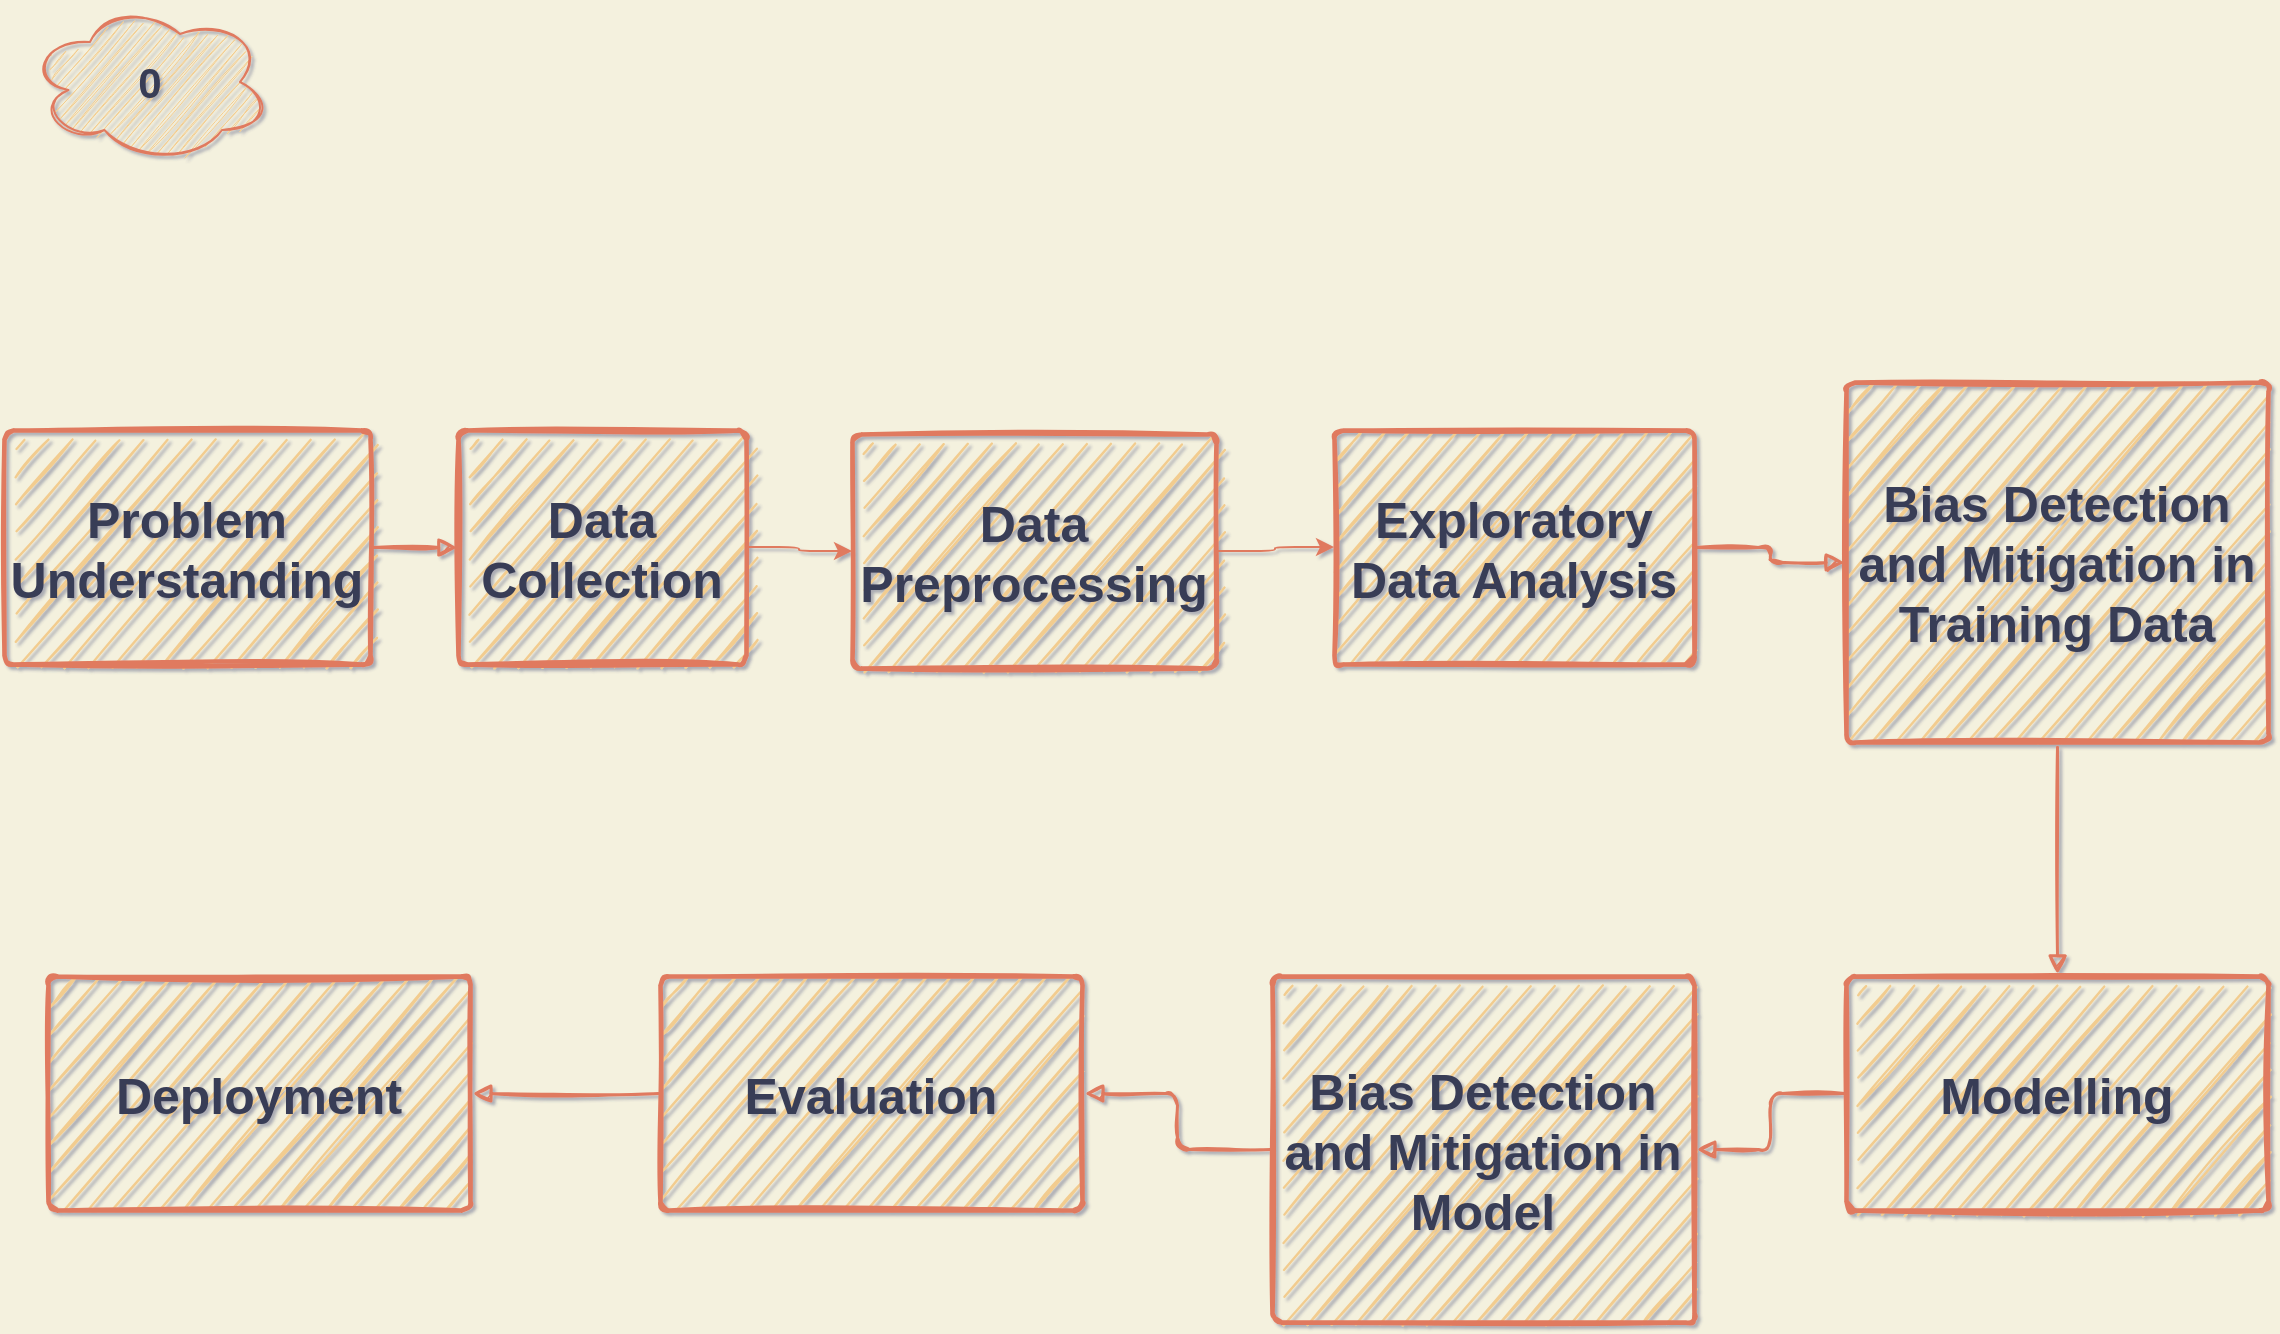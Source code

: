 <mxfile version="14.7.4" type="github" pages="16">
  <diagram name="Page-0" id="c7558073-3199-34d8-9f00-42111426c3f3">
    <mxGraphModel dx="1271" dy="681" grid="0" gridSize="10" guides="1" tooltips="1" connect="1" arrows="1" fold="1" page="1" pageScale="1" pageWidth="1169" pageHeight="827" background="#F4F1DE" math="0" shadow="1">
      <root>
        <mxCell id="0" />
        <mxCell id="1" parent="0" />
        <mxCell id="52" value="" style="text;spacingTop=-5;align=center;fontColor=#393C56;rounded=1;sketch=1;" parent="1" vertex="1">
          <mxGeometry x="90" y="170" width="30" height="20" as="geometry" />
        </mxCell>
        <mxCell id="53" value="" style="text;spacingTop=-5;align=center;fontColor=#393C56;rounded=1;sketch=1;" parent="1" vertex="1">
          <mxGeometry x="241" y="196" width="30" height="20" as="geometry" />
        </mxCell>
        <mxCell id="54" value="" style="text;spacingTop=-5;align=center;fontColor=#393C56;rounded=1;sketch=1;" parent="1" vertex="1">
          <mxGeometry x="111" y="260" width="30" height="20" as="geometry" />
        </mxCell>
        <mxCell id="57" value="" style="text;spacingTop=-5;align=center;fontColor=#393C56;rounded=1;sketch=1;" parent="1" vertex="1">
          <mxGeometry x="231" y="260" width="30" height="20" as="geometry" />
        </mxCell>
        <mxCell id="60" value="" style="text;spacingTop=-5;align=center;fontColor=#393C56;rounded=1;sketch=1;" parent="1" vertex="1">
          <mxGeometry x="305.0" y="200.0" width="30" height="20" as="geometry" />
        </mxCell>
        <mxCell id="61" value="" style="text;spacingTop=-5;align=center;fontColor=#393C56;rounded=1;sketch=1;" parent="1" vertex="1">
          <mxGeometry x="406.0" y="170.0" width="30" height="20" as="geometry" />
        </mxCell>
        <mxCell id="62" value="" style="text;spacingTop=-5;align=center;fontColor=#393C56;rounded=1;sketch=1;" parent="1" vertex="1">
          <mxGeometry x="545.0" y="100.0" width="30" height="20" as="geometry" />
        </mxCell>
        <mxCell id="63" value="" style="text;spacingTop=-5;align=center;fontColor=#393C56;rounded=1;sketch=1;" parent="1" vertex="1">
          <mxGeometry x="640" y="146.0" width="30" height="20" as="geometry" />
        </mxCell>
        <mxCell id="64" value="" style="text;spacingTop=-5;align=center;fontColor=#393C56;rounded=1;sketch=1;" parent="1" vertex="1">
          <mxGeometry x="676.0" y="180.0" width="30" height="20" as="geometry" />
        </mxCell>
        <mxCell id="70" value="" style="text;spacingTop=-5;align=center;fontColor=#393C56;rounded=1;sketch=1;" parent="1" vertex="1">
          <mxGeometry x="455.0" y="260.0" width="30" height="20" as="geometry" />
        </mxCell>
        <mxCell id="71" value="" style="text;spacingTop=-5;align=center;fontColor=#393C56;rounded=1;sketch=1;" parent="1" vertex="1">
          <mxGeometry x="540" y="260" width="30" height="20" as="geometry" />
        </mxCell>
        <UserObject label="Problem Understanding" lucidchartObjectId="G8dIJkjzNvyI" id="AIptN-wD98lkw97xL_S0-101">
          <mxCell style="html=1;overflow=block;blockSpacing=1;whiteSpace=wrap;;whiteSpace=wrap;fontSize=25;fontStyle=1;spacing=3.8;strokeColor=#E07A5F;strokeOpacity=100;absoluteArcSize=1;arcSize=9;strokeWidth=2.3;fillColor=#F2CC8F;fontColor=#393C56;rounded=1;sketch=1;" vertex="1" parent="1">
            <mxGeometry x="8" y="234" width="183" height="117" as="geometry" />
          </mxCell>
        </UserObject>
        <UserObject label="" lucidchartObjectId="l9dIDtWOzTQx" id="AIptN-wD98lkw97xL_S0-102">
          <mxCell style="html=1;jettySize=18;whiteSpace=wrap;fontSize=13;strokeColor=#E07A5F;strokeWidth=1.5;arcSize=12;edgeStyle=orthogonalEdgeStyle;startArrow=none;;endArrow=block;endFill=1;;exitX=1.005;exitY=0.5;exitPerimeter=0;entryX=-0.005;entryY=0.5;entryPerimeter=0;fontColor=#393C56;sketch=1;labelBackgroundColor=#F4F1DE;" edge="1" parent="1" source="AIptN-wD98lkw97xL_S0-101" target="AIptN-wD98lkw97xL_S0-103">
            <mxGeometry width="100" height="100" relative="1" as="geometry">
              <Array as="points" />
            </mxGeometry>
          </mxCell>
        </UserObject>
        <mxCell id="_0ZLxX2T2WWjIOZkPnPd-72" value="" style="edgeStyle=orthogonalEdgeStyle;curved=0;rounded=1;sketch=0;orthogonalLoop=1;jettySize=auto;html=1;fontSize=28;fontColor=#393C56;strokeColor=#E07A5F;fillColor=#F2CC8F;" edge="1" parent="1" source="AIptN-wD98lkw97xL_S0-103" target="_0ZLxX2T2WWjIOZkPnPd-71">
          <mxGeometry relative="1" as="geometry" />
        </mxCell>
        <UserObject label="Data Collection" lucidchartObjectId="E9dIDsiPI_My" id="AIptN-wD98lkw97xL_S0-103">
          <mxCell style="html=1;overflow=block;blockSpacing=1;whiteSpace=wrap;;whiteSpace=wrap;fontSize=25;fontStyle=1;spacing=3.8;strokeColor=#E07A5F;strokeOpacity=100;absoluteArcSize=1;arcSize=9;strokeWidth=2.3;fillColor=#F2CC8F;fontColor=#393C56;rounded=1;sketch=1;" vertex="1" parent="1">
            <mxGeometry x="235" y="234" width="144" height="117" as="geometry" />
          </mxCell>
        </UserObject>
        <UserObject label="Exploratory Data Analysis" lucidchartObjectId="39dIBt2R2gh3" id="AIptN-wD98lkw97xL_S0-105">
          <mxCell style="html=1;overflow=block;blockSpacing=1;whiteSpace=wrap;;whiteSpace=wrap;fontSize=25;fontStyle=1;spacing=3.8;strokeColor=#E07A5F;strokeOpacity=100;absoluteArcSize=1;arcSize=9;strokeWidth=2.3;fillColor=#F2CC8F;fontColor=#393C56;rounded=1;sketch=1;" vertex="1" parent="1">
            <mxGeometry x="673" y="234" width="180" height="117" as="geometry" />
          </mxCell>
        </UserObject>
        <UserObject label="" lucidchartObjectId="39dI8UOhlmLO" id="AIptN-wD98lkw97xL_S0-106">
          <mxCell style="html=1;jettySize=18;whiteSpace=wrap;fontSize=13;strokeColor=#E07A5F;strokeWidth=1.5;arcSize=12;edgeStyle=orthogonalEdgeStyle;startArrow=none;;endArrow=block;endFill=1;;exitX=1.005;exitY=0.5;exitPerimeter=0;entryX=-0.005;entryY=0.5;entryPerimeter=0;fontColor=#393C56;sketch=1;labelBackgroundColor=#F4F1DE;" edge="1" parent="1" source="AIptN-wD98lkw97xL_S0-105" target="AIptN-wD98lkw97xL_S0-107">
            <mxGeometry width="100" height="100" relative="1" as="geometry">
              <Array as="points" />
            </mxGeometry>
          </mxCell>
        </UserObject>
        <UserObject label="Bias Detection and Mitigation in Training Data" lucidchartObjectId="d-dIASmHc5yt" id="AIptN-wD98lkw97xL_S0-107">
          <mxCell style="html=1;overflow=block;blockSpacing=1;whiteSpace=wrap;;whiteSpace=wrap;fontSize=25;fontStyle=1;spacing=3.8;strokeColor=#E07A5F;strokeOpacity=100;absoluteArcSize=1;arcSize=9;strokeWidth=2.3;fillColor=#F2CC8F;fillStyle=hachure;rounded=1;sketch=1;fontColor=#393C56;" vertex="1" parent="1">
            <mxGeometry x="929" y="210" width="211" height="180" as="geometry" />
          </mxCell>
        </UserObject>
        <UserObject label="Deployment" lucidchartObjectId="v-dI-su3_T4f" id="AIptN-wD98lkw97xL_S0-108">
          <mxCell style="html=1;overflow=block;blockSpacing=1;whiteSpace=wrap;;whiteSpace=wrap;fontSize=25;fontStyle=1;spacing=3.8;strokeColor=#E07A5F;strokeOpacity=100;absoluteArcSize=1;arcSize=9;strokeWidth=2.3;fillColor=#F2CC8F;fontColor=#393C56;rounded=1;sketch=1;" vertex="1" parent="1">
            <mxGeometry x="30" y="507" width="211" height="117" as="geometry" />
          </mxCell>
        </UserObject>
        <UserObject label="Evaluation" lucidchartObjectId="v-dIqQWnB20p" id="AIptN-wD98lkw97xL_S0-109">
          <mxCell style="html=1;overflow=block;blockSpacing=1;whiteSpace=wrap;;whiteSpace=wrap;fontSize=25;fontStyle=1;spacing=3.8;strokeColor=#E07A5F;strokeOpacity=100;absoluteArcSize=1;arcSize=9;strokeWidth=2.3;fillColor=#F2CC8F;fontColor=#393C56;rounded=1;sketch=1;" vertex="1" parent="1">
            <mxGeometry x="336" y="507" width="211" height="117" as="geometry" />
          </mxCell>
        </UserObject>
        <UserObject label="Bias Detection and Mitigation in Model" lucidchartObjectId="v-dISl_q7GrX" id="AIptN-wD98lkw97xL_S0-110">
          <mxCell style="html=1;overflow=block;blockSpacing=1;whiteSpace=wrap;;whiteSpace=wrap;fontSize=25;fontStyle=1;spacing=3.8;strokeColor=#E07A5F;strokeOpacity=100;absoluteArcSize=1;arcSize=9;strokeWidth=2.3;fillColor=#F2CC8F;rounded=1;sketch=1;fontColor=#393C56;" vertex="1" parent="1">
            <mxGeometry x="642" y="507" width="211" height="173" as="geometry" />
          </mxCell>
        </UserObject>
        <UserObject label="Modelling" lucidchartObjectId="v-dIgE~1kvzE" id="AIptN-wD98lkw97xL_S0-111">
          <mxCell style="html=1;overflow=block;blockSpacing=1;whiteSpace=wrap;;whiteSpace=wrap;fontSize=25;fontStyle=1;spacing=3.8;strokeColor=#E07A5F;strokeOpacity=100;absoluteArcSize=1;arcSize=9;strokeWidth=2.3;fillColor=#F2CC8F;fontColor=#393C56;rounded=1;sketch=1;" vertex="1" parent="1">
            <mxGeometry x="929" y="507" width="211" height="117" as="geometry" />
          </mxCell>
        </UserObject>
        <UserObject label="" lucidchartObjectId="p_dIc4Y0NTn." id="AIptN-wD98lkw97xL_S0-112">
          <mxCell style="html=1;jettySize=18;whiteSpace=wrap;fontSize=13;strokeColor=#E07A5F;strokeWidth=1.5;arcSize=12;edgeStyle=orthogonalEdgeStyle;startArrow=none;;endArrow=block;endFill=1;;exitX=0.5;exitY=1.013;exitPerimeter=0;entryX=0.5;entryY=-0.01;entryPerimeter=0;fontColor=#393C56;sketch=1;labelBackgroundColor=#F4F1DE;" edge="1" parent="1" source="AIptN-wD98lkw97xL_S0-107" target="AIptN-wD98lkw97xL_S0-111">
            <mxGeometry width="100" height="100" relative="1" as="geometry">
              <Array as="points" />
            </mxGeometry>
          </mxCell>
        </UserObject>
        <UserObject label="" lucidchartObjectId="u_dIuqCAsah5" id="AIptN-wD98lkw97xL_S0-113">
          <mxCell style="html=1;jettySize=18;whiteSpace=wrap;fontSize=13;strokeColor=#E07A5F;strokeWidth=1.5;arcSize=12;edgeStyle=orthogonalEdgeStyle;startArrow=none;;endArrow=block;endFill=1;;exitX=-0.005;exitY=0.5;exitPerimeter=0;entryX=1.005;entryY=0.5;entryPerimeter=0;fontColor=#393C56;sketch=1;labelBackgroundColor=#F4F1DE;" edge="1" parent="1" source="AIptN-wD98lkw97xL_S0-111" target="AIptN-wD98lkw97xL_S0-110">
            <mxGeometry width="100" height="100" relative="1" as="geometry">
              <Array as="points" />
            </mxGeometry>
          </mxCell>
        </UserObject>
        <UserObject label="" lucidchartObjectId="y_dIIF.aPqoV" id="AIptN-wD98lkw97xL_S0-114">
          <mxCell style="html=1;jettySize=18;whiteSpace=wrap;fontSize=13;strokeColor=#E07A5F;strokeWidth=1.5;arcSize=12;edgeStyle=orthogonalEdgeStyle;startArrow=none;;endArrow=block;endFill=1;;exitX=-0.005;exitY=0.5;exitPerimeter=0;entryX=1.005;entryY=0.5;entryPerimeter=0;fontColor=#393C56;sketch=1;labelBackgroundColor=#F4F1DE;" edge="1" parent="1" source="AIptN-wD98lkw97xL_S0-110" target="AIptN-wD98lkw97xL_S0-109">
            <mxGeometry width="100" height="100" relative="1" as="geometry">
              <Array as="points" />
            </mxGeometry>
          </mxCell>
        </UserObject>
        <UserObject label="" lucidchartObjectId="I_dIirgFtXao" id="AIptN-wD98lkw97xL_S0-115">
          <mxCell style="html=1;jettySize=18;whiteSpace=wrap;fontSize=13;strokeColor=#E07A5F;strokeWidth=1.5;arcSize=12;edgeStyle=orthogonalEdgeStyle;startArrow=none;;endArrow=block;endFill=1;;exitX=-0.005;exitY=0.5;exitPerimeter=0;entryX=1.005;entryY=0.5;entryPerimeter=0;fontColor=#393C56;sketch=1;labelBackgroundColor=#F4F1DE;" edge="1" parent="1" source="AIptN-wD98lkw97xL_S0-109" target="AIptN-wD98lkw97xL_S0-108">
            <mxGeometry width="100" height="100" relative="1" as="geometry">
              <Array as="points" />
            </mxGeometry>
          </mxCell>
        </UserObject>
        <mxCell id="nogdYpCI26H-cxfEIHu3-71" value="&lt;font style=&quot;font-size: 21px&quot;&gt;&lt;b&gt;0&lt;/b&gt;&lt;/font&gt;" style="ellipse;shape=cloud;whiteSpace=wrap;html=1;fontColor=#393C56;strokeColor=#E07A5F;fillColor=#F2CC8F;rounded=1;sketch=1;" vertex="1" parent="1">
          <mxGeometry x="21" y="20" width="120" height="80" as="geometry" />
        </mxCell>
        <mxCell id="_0ZLxX2T2WWjIOZkPnPd-73" value="" style="edgeStyle=orthogonalEdgeStyle;curved=0;rounded=1;sketch=0;orthogonalLoop=1;jettySize=auto;html=1;fontSize=28;fontColor=#393C56;strokeColor=#E07A5F;fillColor=#F2CC8F;" edge="1" parent="1" source="_0ZLxX2T2WWjIOZkPnPd-71" target="AIptN-wD98lkw97xL_S0-105">
          <mxGeometry relative="1" as="geometry" />
        </mxCell>
        <UserObject label="Data Preprocessing" lucidchartObjectId="E9dIDsiPI_My" id="_0ZLxX2T2WWjIOZkPnPd-71">
          <mxCell style="html=1;overflow=block;blockSpacing=1;whiteSpace=wrap;;whiteSpace=wrap;fontSize=25;fontStyle=1;spacing=3.8;strokeColor=#E07A5F;strokeOpacity=100;absoluteArcSize=1;arcSize=9;strokeWidth=2.3;fillColor=#F2CC8F;fontColor=#393C56;rounded=1;sketch=1;" vertex="1" parent="1">
            <mxGeometry x="432" y="236" width="182" height="117" as="geometry" />
          </mxCell>
        </UserObject>
      </root>
    </mxGraphModel>
  </diagram>
  <diagram id="zq_dQKFwFUAup5BKUZUE" name="Page-1">
    <mxGraphModel dx="1662" dy="891" grid="1" gridSize="10" guides="1" tooltips="1" connect="1" arrows="1" fold="1" page="1" pageScale="1" pageWidth="1169" pageHeight="827" background="#F4F1DE" math="0" shadow="1">
      <root>
        <mxCell id="b7Gt_BC4MSlKYnqF10Yz-0" />
        <mxCell id="b7Gt_BC4MSlKYnqF10Yz-1" parent="b7Gt_BC4MSlKYnqF10Yz-0" />
        <UserObject label="PROBLEM UNDERSTANDING" lucidchartObjectId="SgeIpkd57h5~" id="b7Gt_BC4MSlKYnqF10Yz-3">
          <mxCell style="html=1;overflow=block;blockSpacing=1;whiteSpace=wrap;;whiteSpace=wrap;fontSize=26.7;fontColor=#393C56;fontStyle=1;spacing=9;strokeColor=#E07A5F;strokeOpacity=100;absoluteArcSize=1;arcSize=9;strokeWidth=2.3;fillColor=#F2CC8F;rounded=1;sketch=1;" vertex="1" parent="b7Gt_BC4MSlKYnqF10Yz-1">
            <mxGeometry x="220" y="344" width="310" height="140" as="geometry" />
          </mxCell>
        </UserObject>
        <UserObject label="Healthcare Provider Fraud Detection" lucidchartObjectId="JpeI-rLYJBe8" id="b7Gt_BC4MSlKYnqF10Yz-4">
          <mxCell style="html=1;overflow=block;blockSpacing=1;whiteSpace=wrap;arcSize=50;whiteSpace=wrap;fontSize=28.3;fontColor=#393C56;fontStyle=1;spacing=3.8;strokeColor=#E07A5F;strokeOpacity=100;strokeWidth=2.3;fillColor=#F2CC8F;rounded=1;sketch=1;" vertex="1" parent="b7Gt_BC4MSlKYnqF10Yz-1">
            <mxGeometry x="670" y="354" width="330" height="120" as="geometry" />
          </mxCell>
        </UserObject>
        <mxCell id="Mg0cQAGCdafiPOtgAX0h-0" value="" style="html=1;shadow=0;dashed=0;align=center;verticalAlign=middle;shape=mxgraph.arrows2.arrow;dy=0.6;dx=40;notch=0;rounded=0;fontColor=#393C56;strokeColor=#E07A5F;fillColor=#F2CC8F;sketch=1;" vertex="1" parent="b7Gt_BC4MSlKYnqF10Yz-1">
          <mxGeometry x="560" y="379" width="100" height="70" as="geometry" />
        </mxCell>
        <mxCell id="0CGXHqrKBc9TCMi9OLDF-0" value="&lt;font style=&quot;font-size: 26px&quot;&gt;&lt;b&gt;1&lt;/b&gt;&lt;/font&gt;" style="ellipse;shape=cloud;whiteSpace=wrap;html=1;rounded=0;fontColor=#393C56;strokeColor=#E07A5F;fillColor=#F2CC8F;sketch=1;" vertex="1" parent="b7Gt_BC4MSlKYnqF10Yz-1">
          <mxGeometry x="30" y="20" width="120" height="80" as="geometry" />
        </mxCell>
      </root>
    </mxGraphModel>
  </diagram>
  <diagram name="Page-2" id="fetZxmVotgp_H9gxekHY">
    <mxGraphModel dx="1800" dy="965" grid="1" gridSize="10" guides="1" tooltips="1" connect="1" arrows="1" fold="1" page="1" pageScale="1" pageWidth="1169" pageHeight="827" background="#F4F1DE" math="0" shadow="0">
      <root>
        <mxCell id="RAov0wcI9nj2ZysmDA_d-0" />
        <mxCell id="RAov0wcI9nj2ZysmDA_d-1" parent="RAov0wcI9nj2ZysmDA_d-0" />
        <UserObject label="Data Collection" lucidchartObjectId="SgeIpkd57h5~" id="RAov0wcI9nj2ZysmDA_d-2">
          <mxCell style="html=1;overflow=block;blockSpacing=1;whiteSpace=wrap;;whiteSpace=wrap;fontSize=26.7;fontColor=#393C56;fontStyle=1;spacing=9;strokeColor=#E07A5F;strokeOpacity=100;absoluteArcSize=1;arcSize=9;strokeWidth=2.3;fillColor=#F2CC8F;sketch=1;rounded=1;" vertex="1" parent="RAov0wcI9nj2ZysmDA_d-1">
            <mxGeometry x="220" y="344" width="310" height="140" as="geometry" />
          </mxCell>
        </UserObject>
        <UserObject label="Kaggle" lucidchartObjectId="JpeI-rLYJBe8" id="RAov0wcI9nj2ZysmDA_d-3">
          <mxCell style="html=1;overflow=block;blockSpacing=1;whiteSpace=wrap;arcSize=50;whiteSpace=wrap;fontSize=28.3;fontColor=#393C56;fontStyle=1;spacing=3.8;strokeColor=#E07A5F;strokeOpacity=100;strokeWidth=2.3;fillColor=#F2CC8F;sketch=1;rounded=1;" vertex="1" parent="RAov0wcI9nj2ZysmDA_d-1">
            <mxGeometry x="670" y="354" width="330" height="120" as="geometry" />
          </mxCell>
        </UserObject>
        <mxCell id="IHQYHdliVd4xUKFP0WDB-0" value="" style="html=1;shadow=0;dashed=0;align=center;verticalAlign=middle;shape=mxgraph.arrows2.arrow;dy=0.6;dx=40;notch=0;rounded=0;sketch=0;fontColor=#393C56;strokeColor=#E07A5F;fillColor=#F2CC8F;" vertex="1" parent="RAov0wcI9nj2ZysmDA_d-1">
          <mxGeometry x="550" y="379" width="100" height="70" as="geometry" />
        </mxCell>
        <mxCell id="VXmKOO01QsdMQcgbT_RA-0" value="&lt;font style=&quot;font-size: 26px&quot;&gt;&lt;b&gt;2&lt;/b&gt;&lt;/font&gt;" style="ellipse;shape=cloud;whiteSpace=wrap;html=1;rounded=0;sketch=0;fontColor=#393C56;strokeColor=#E07A5F;fillColor=#F2CC8F;" vertex="1" parent="RAov0wcI9nj2ZysmDA_d-1">
          <mxGeometry x="20" y="30" width="120" height="80" as="geometry" />
        </mxCell>
      </root>
    </mxGraphModel>
  </diagram>
  <diagram name="Page-3" id="0n4VsF0qNpo_JNvrFNSv">
    <mxGraphModel dx="1543" dy="827" grid="1" gridSize="10" guides="1" tooltips="1" connect="1" arrows="1" fold="1" page="1" pageScale="1" pageWidth="1169" pageHeight="827" background="#F4F1DE" math="0" shadow="0">
      <root>
        <mxCell id="4YjUkdYBCP9WllGzEa5B-0" />
        <mxCell id="4YjUkdYBCP9WllGzEa5B-1" parent="4YjUkdYBCP9WllGzEa5B-0" />
        <mxCell id="4YjUkdYBCP9WllGzEa5B-5" value="&lt;font style=&quot;font-size: 26px&quot;&gt;&lt;b&gt;3&lt;/b&gt;&lt;/font&gt;" style="ellipse;shape=cloud;whiteSpace=wrap;html=1;fontColor=#393C56;strokeColor=#E07A5F;fillColor=#F2CC8F;sketch=1;rounded=1;" vertex="1" parent="4YjUkdYBCP9WllGzEa5B-1">
          <mxGeometry x="20" y="30" width="120" height="80" as="geometry" />
        </mxCell>
        <UserObject label="Data Preprocessing" lucidchartObjectId="E9dIDsiPI_My" id="cCtJ8YjYo9luZk4GRiDL-0">
          <mxCell style="html=1;overflow=block;blockSpacing=1;whiteSpace=wrap;;whiteSpace=wrap;fontSize=25;fontStyle=1;spacing=3.8;strokeColor=#E07A5F;strokeOpacity=100;absoluteArcSize=1;arcSize=9;strokeWidth=2.3;fillColor=#F2CC8F;fontColor=#393C56;sketch=1;rounded=1;" vertex="1" parent="4YjUkdYBCP9WllGzEa5B-1">
            <mxGeometry x="50" y="353.5" width="190" height="117" as="geometry" />
          </mxCell>
        </UserObject>
        <mxCell id="cCtJ8YjYo9luZk4GRiDL-1" value="" style="verticalLabelPosition=bottom;verticalAlign=top;html=1;strokeWidth=2;shape=mxgraph.arrows2.arrow;dy=0.6;dx=40;notch=0;fontSize=28;fontColor=#393C56;fillColor=#F2CC8F;strokeColor=#E07A5F;sketch=1;rounded=1;" vertex="1" parent="4YjUkdYBCP9WllGzEa5B-1">
          <mxGeometry x="280" y="375" width="150" height="70" as="geometry" />
        </mxCell>
        <mxCell id="cCtJ8YjYo9luZk4GRiDL-2" value="&lt;b&gt;Check missing values in each feature&lt;/b&gt;" style="whiteSpace=wrap;html=1;absoluteArcSize=1;arcSize=14;strokeWidth=2;fontSize=28;fontColor=#393C56;fillColor=#F2CC8F;strokeColor=#E07A5F;sketch=1;rounded=1;" vertex="1" parent="4YjUkdYBCP9WllGzEa5B-1">
          <mxGeometry x="520" y="147" width="240" height="140" as="geometry" />
        </mxCell>
        <mxCell id="cCtJ8YjYo9luZk4GRiDL-3" value="&lt;b&gt;Check datatype of each feature&lt;/b&gt;" style="whiteSpace=wrap;html=1;absoluteArcSize=1;arcSize=14;strokeWidth=2;fontSize=28;fontColor=#393C56;fillColor=#F2CC8F;strokeColor=#E07A5F;sketch=1;rounded=1;" vertex="1" parent="4YjUkdYBCP9WllGzEa5B-1">
          <mxGeometry x="520" y="341" width="240" height="140" as="geometry" />
        </mxCell>
        <mxCell id="cCtJ8YjYo9luZk4GRiDL-4" value="&lt;b&gt;Replacing of some values in some feature&lt;/b&gt;" style="whiteSpace=wrap;html=1;absoluteArcSize=1;arcSize=14;strokeWidth=2;fontSize=28;fontColor=#393C56;fillColor=#F2CC8F;strokeColor=#E07A5F;sketch=1;rounded=1;" vertex="1" parent="4YjUkdYBCP9WllGzEa5B-1">
          <mxGeometry x="520" y="537" width="240" height="140" as="geometry" />
        </mxCell>
        <mxCell id="cCtJ8YjYo9luZk4GRiDL-5" value="&lt;font style=&quot;font-size: 34px;&quot;&gt;&lt;span style=&quot;font-size: 34px;&quot;&gt;Library&lt;/span&gt;&lt;/font&gt;" style="text;html=1;align=center;verticalAlign=middle;resizable=0;points=[];autosize=1;strokeColor=none;fontSize=34;fontStyle=1" vertex="1" parent="4YjUkdYBCP9WllGzEa5B-1">
          <mxGeometry x="905" y="25" width="130" height="50" as="geometry" />
        </mxCell>
        <mxCell id="cCtJ8YjYo9luZk4GRiDL-6" value="&lt;b&gt;isna().sum&lt;/b&gt;" style="whiteSpace=wrap;html=1;absoluteArcSize=1;arcSize=14;strokeWidth=2;fontSize=28;fontColor=#393C56;fillColor=#F2CC8F;strokeColor=#E07A5F;sketch=1;rounded=1;" vertex="1" parent="4YjUkdYBCP9WllGzEa5B-1">
          <mxGeometry x="860" y="146" width="240" height="140" as="geometry" />
        </mxCell>
        <mxCell id="cCtJ8YjYo9luZk4GRiDL-7" value="&lt;b&gt;.dtypes&lt;/b&gt;" style="whiteSpace=wrap;html=1;absoluteArcSize=1;arcSize=14;strokeWidth=2;fontSize=28;fontColor=#393C56;fillColor=#F2CC8F;strokeColor=#E07A5F;sketch=1;rounded=1;" vertex="1" parent="4YjUkdYBCP9WllGzEa5B-1">
          <mxGeometry x="860" y="340" width="240" height="140" as="geometry" />
        </mxCell>
        <mxCell id="cCtJ8YjYo9luZk4GRiDL-8" value="&lt;b&gt;.replace&lt;/b&gt;" style="whiteSpace=wrap;html=1;absoluteArcSize=1;arcSize=14;strokeWidth=2;fontSize=28;fontColor=#393C56;fillColor=#F2CC8F;strokeColor=#E07A5F;sketch=1;rounded=1;" vertex="1" parent="4YjUkdYBCP9WllGzEa5B-1">
          <mxGeometry x="860" y="536" width="240" height="140" as="geometry" />
        </mxCell>
      </root>
    </mxGraphModel>
  </diagram>
  <diagram name="Page-4" id="42-SSd3o-zUnDCE_iy7a">
    <mxGraphModel dx="1543" dy="827" grid="1" gridSize="10" guides="1" tooltips="1" connect="1" arrows="1" fold="1" page="1" pageScale="1" pageWidth="1169" pageHeight="827" background="#F4F1DE" math="0" shadow="0">
      <root>
        <mxCell id="02fbBnuRvrbLgrvBwIXk-0" />
        <mxCell id="02fbBnuRvrbLgrvBwIXk-1" parent="02fbBnuRvrbLgrvBwIXk-0" />
        <UserObject label="Exploratory Data Analysis" lucidchartObjectId="qyeI.a1Xn4eI" id="02fbBnuRvrbLgrvBwIXk-6">
          <mxCell style="html=1;overflow=block;blockSpacing=1;whiteSpace=wrap;;whiteSpace=wrap;fontSize=30;fontStyle=1;spacing=3.8;strokeOpacity=100;absoluteArcSize=1;arcSize=9;strokeWidth=2.3;fillColor=#F2CC8F;strokeColor=#E07A5F;fontColor=#393C56;rounded=1;sketch=1;" vertex="1" parent="02fbBnuRvrbLgrvBwIXk-1">
            <mxGeometry x="380" y="60" width="390" height="117" as="geometry" />
          </mxCell>
        </UserObject>
        <UserObject label="" lucidchartObjectId="VzeIip.PPJZ7" id="02fbBnuRvrbLgrvBwIXk-7">
          <mxCell style="html=1;jettySize=18;whiteSpace=wrap;fontSize=13;strokeColor=#E07A5F;strokeWidth=1.5;arcSize=12;edgeStyle=orthogonalEdgeStyle;startArrow=none;;endArrow=block;endFill=1;;exitX=0.077;exitY=1.01;exitPerimeter=0;entryX=0.5;entryY=-0.012;entryPerimeter=0;fontColor=#393C56;sketch=1;labelBackgroundColor=#F4F1DE;" edge="1" parent="02fbBnuRvrbLgrvBwIXk-1" source="02fbBnuRvrbLgrvBwIXk-6" target="02fbBnuRvrbLgrvBwIXk-8">
            <mxGeometry width="100" height="100" relative="1" as="geometry">
              <Array as="points" />
            </mxGeometry>
          </mxCell>
        </UserObject>
        <UserObject label="Data Cleaning" lucidchartObjectId="YzeIcovH2YA9" id="02fbBnuRvrbLgrvBwIXk-8">
          <mxCell style="html=1;overflow=block;blockSpacing=1;whiteSpace=wrap;;whiteSpace=wrap;fontSize=20;fontColor=#393C56;fontStyle=1;spacing=3.8;strokeColor=#E07A5F;absoluteArcSize=1;arcSize=9;strokeWidth=2.3;fillColor=#F2CC8F;rounded=1;sketch=1;" vertex="1" parent="02fbBnuRvrbLgrvBwIXk-1">
            <mxGeometry x="350" y="327" width="120" height="90" as="geometry" />
          </mxCell>
        </UserObject>
        <UserObject label="" lucidchartObjectId="qAeIiDDLh1jV" id="02fbBnuRvrbLgrvBwIXk-9">
          <mxCell style="html=1;jettySize=18;whiteSpace=wrap;fontSize=13;strokeColor=#E07A5F;strokeWidth=1.5;arcSize=12;edgeStyle=orthogonalEdgeStyle;startArrow=none;;endArrow=block;endFill=1;;exitX=0.5;exitY=1.01;exitPerimeter=0;entryX=0.5;entryY=-0.012;entryPerimeter=0;fontColor=#393C56;sketch=1;labelBackgroundColor=#F4F1DE;" edge="1" parent="02fbBnuRvrbLgrvBwIXk-1" source="02fbBnuRvrbLgrvBwIXk-6" target="02fbBnuRvrbLgrvBwIXk-10">
            <mxGeometry width="100" height="100" relative="1" as="geometry">
              <Array as="points" />
            </mxGeometry>
          </mxCell>
        </UserObject>
        <mxCell id="02fbBnuRvrbLgrvBwIXk-20" style="edgeStyle=orthogonalEdgeStyle;orthogonalLoop=1;jettySize=auto;html=1;entryX=0.389;entryY=-0.014;entryDx=0;entryDy=0;entryPerimeter=0;fontColor=#393C56;strokeColor=#E07A5F;fillColor=#F2CC8F;sketch=1;labelBackgroundColor=#F4F1DE;" edge="1" parent="02fbBnuRvrbLgrvBwIXk-1" source="02fbBnuRvrbLgrvBwIXk-10" target="02fbBnuRvrbLgrvBwIXk-15">
          <mxGeometry relative="1" as="geometry">
            <Array as="points">
              <mxPoint x="577" y="453" />
              <mxPoint x="577" y="453" />
            </Array>
          </mxGeometry>
        </mxCell>
        <UserObject label="Data Exploration" lucidchartObjectId="sAeIHa7VkcNX" id="02fbBnuRvrbLgrvBwIXk-10">
          <mxCell style="html=1;overflow=block;blockSpacing=1;whiteSpace=wrap;;whiteSpace=wrap;fontSize=20;fontColor=#393C56;fontStyle=1;spacing=3.8;strokeColor=#E07A5F;absoluteArcSize=1;arcSize=9;strokeWidth=2.3;fillColor=#F2CC8F;rounded=1;sketch=1;" vertex="1" parent="02fbBnuRvrbLgrvBwIXk-1">
            <mxGeometry x="515" y="327" width="120" height="86" as="geometry" />
          </mxCell>
        </UserObject>
        <UserObject label="" lucidchartObjectId="5AeIa~fl9KAb" id="02fbBnuRvrbLgrvBwIXk-11">
          <mxCell style="html=1;jettySize=18;whiteSpace=wrap;fontSize=13;strokeColor=#E07A5F;strokeWidth=1.5;arcSize=12;edgeStyle=orthogonalEdgeStyle;startArrow=none;;endArrow=block;endFill=1;;exitX=0.962;exitY=1.01;exitPerimeter=0;entryX=0.5;entryY=-0.012;entryPerimeter=0;fontColor=#393C56;sketch=1;labelBackgroundColor=#F4F1DE;" edge="1" parent="02fbBnuRvrbLgrvBwIXk-1" source="02fbBnuRvrbLgrvBwIXk-6" target="02fbBnuRvrbLgrvBwIXk-12">
            <mxGeometry width="100" height="100" relative="1" as="geometry">
              <Array as="points">
                <mxPoint x="760" y="178" />
              </Array>
            </mxGeometry>
          </mxCell>
        </UserObject>
        <mxCell id="02fbBnuRvrbLgrvBwIXk-21" style="edgeStyle=orthogonalEdgeStyle;orthogonalLoop=1;jettySize=auto;html=1;entryX=0.818;entryY=0.066;entryDx=0;entryDy=0;entryPerimeter=0;fontColor=#393C56;strokeColor=#E07A5F;fillColor=#F2CC8F;sketch=1;labelBackgroundColor=#F4F1DE;" edge="1" parent="02fbBnuRvrbLgrvBwIXk-1" source="02fbBnuRvrbLgrvBwIXk-12" target="02fbBnuRvrbLgrvBwIXk-15">
          <mxGeometry relative="1" as="geometry">
            <Array as="points">
              <mxPoint x="760" y="493" />
              <mxPoint x="685" y="493" />
            </Array>
          </mxGeometry>
        </mxCell>
        <UserObject label="Data Visualiation" lucidchartObjectId="7AeIQ1JK9_i2" id="02fbBnuRvrbLgrvBwIXk-12">
          <mxCell style="html=1;overflow=block;blockSpacing=1;whiteSpace=wrap;;whiteSpace=wrap;fontSize=20;fontColor=#393C56;fontStyle=1;spacing=3.8;strokeColor=#E07A5F;absoluteArcSize=1;arcSize=9;strokeWidth=2.3;fillColor=#F2CC8F;rounded=1;sketch=1;" vertex="1" parent="02fbBnuRvrbLgrvBwIXk-1">
            <mxGeometry x="700" y="327" width="120" height="90" as="geometry" />
          </mxCell>
        </UserObject>
        <mxCell id="02fbBnuRvrbLgrvBwIXk-13" value="" style="edgeStyle=segmentEdgeStyle;endArrow=classic;html=1;fontColor=#393C56;strokeColor=#E07A5F;fillColor=#F2CC8F;exitX=0.25;exitY=1;exitDx=0;exitDy=0;entryX=0.137;entryY=-0.043;entryDx=0;entryDy=0;entryPerimeter=0;sketch=1;labelBackgroundColor=#F4F1DE;" edge="1" parent="02fbBnuRvrbLgrvBwIXk-1" source="02fbBnuRvrbLgrvBwIXk-8">
          <mxGeometry width="50" height="50" relative="1" as="geometry">
            <mxPoint x="600" y="453" as="sourcePoint" />
            <mxPoint x="506.03" y="600.42" as="targetPoint" />
            <Array as="points">
              <mxPoint x="360" y="417" />
              <mxPoint x="360" y="503" />
              <mxPoint x="506" y="503" />
            </Array>
          </mxGeometry>
        </mxCell>
        <mxCell id="02fbBnuRvrbLgrvBwIXk-15" value="&lt;font style=&quot;font-size: 20px&quot;&gt;&lt;b&gt;Initial Dataset&lt;/b&gt;&lt;/font&gt;" style="shape=cylinder3;whiteSpace=wrap;html=1;boundedLbl=1;backgroundOutline=1;size=15;fontColor=#393C56;strokeColor=#E07A5F;fillColor=#F2CC8F;rounded=1;sketch=1;" vertex="1" parent="02fbBnuRvrbLgrvBwIXk-1">
          <mxGeometry x="480" y="593" width="250" height="120" as="geometry" />
        </mxCell>
        <mxCell id="j4YV6c2iiKBThd7wW2Nd-0" value="&lt;font size=&quot;1&quot;&gt;&lt;b style=&quot;font-size: 24px&quot;&gt;4&lt;/b&gt;&lt;/font&gt;" style="ellipse;shape=cloud;whiteSpace=wrap;html=1;rounded=0;fontColor=#393C56;strokeColor=#E07A5F;fillColor=#F2CC8F;sketch=1;" vertex="1" parent="02fbBnuRvrbLgrvBwIXk-1">
          <mxGeometry x="20" y="30" width="120" height="80" as="geometry" />
        </mxCell>
      </root>
    </mxGraphModel>
  </diagram>
  <diagram name="Page-4.1" id="oI4L1ushKV6-4Fo--7gV">
    <mxGraphModel dx="1543" dy="827" grid="1" gridSize="10" guides="1" tooltips="1" connect="1" arrows="1" fold="1" page="1" pageScale="1" pageWidth="1169" pageHeight="827" background="#F4F1DE" math="0" shadow="0">
      <root>
        <mxCell id="aIyOrFRnNTtI0D-meMXD-0" />
        <mxCell id="aIyOrFRnNTtI0D-meMXD-1" parent="aIyOrFRnNTtI0D-meMXD-0" />
        <mxCell id="aIyOrFRnNTtI0D-meMXD-13" value="&lt;font size=&quot;1&quot;&gt;&lt;b style=&quot;font-size: 24px&quot;&gt;4.1&lt;/b&gt;&lt;/font&gt;" style="ellipse;shape=cloud;whiteSpace=wrap;html=1;fontColor=#393C56;strokeColor=#E07A5F;fillColor=#F2CC8F;sketch=1;rounded=1;" vertex="1" parent="aIyOrFRnNTtI0D-meMXD-1">
          <mxGeometry x="20" y="30" width="120" height="80" as="geometry" />
        </mxCell>
        <UserObject label="Data Cleaning" lucidchartObjectId="YzeIcovH2YA9" id="Ix_s5d45Qmc5zjXhZuSO-0">
          <mxCell style="html=1;overflow=block;blockSpacing=1;whiteSpace=wrap;;whiteSpace=wrap;fontSize=20;fontColor=#393C56;fontStyle=1;spacing=3.8;strokeColor=#E07A5F;absoluteArcSize=1;arcSize=9;strokeWidth=2.3;fillColor=#F2CC8F;rounded=1;sketch=1;" vertex="1" parent="aIyOrFRnNTtI0D-meMXD-1">
            <mxGeometry x="294" y="404" width="120" height="90" as="geometry" />
          </mxCell>
        </UserObject>
        <mxCell id="Ix_s5d45Qmc5zjXhZuSO-1" value="" style="verticalLabelPosition=bottom;verticalAlign=top;html=1;strokeWidth=2;shape=mxgraph.arrows2.arrow;dy=0.6;dx=40;notch=0;rounded=1;sketch=1;fontColor=#393C56;fillColor=#F2CC8F;" vertex="1" parent="aIyOrFRnNTtI0D-meMXD-1">
          <mxGeometry x="464" y="414" width="100" height="70" as="geometry" />
        </mxCell>
        <mxCell id="iuUfLbe3gDsDW-zPD-u7-0" value="&lt;b&gt;Handling of Missing values&lt;/b&gt;" style="whiteSpace=wrap;html=1;absoluteArcSize=1;arcSize=14;strokeWidth=2;fontSize=28;fontColor=#393C56;fillColor=#F2CC8F;strokeColor=#E07A5F;sketch=1;rounded=1;" vertex="1" parent="aIyOrFRnNTtI0D-meMXD-1">
          <mxGeometry x="634" y="170" width="240" height="98" as="geometry" />
        </mxCell>
        <mxCell id="iuUfLbe3gDsDW-zPD-u7-1" value="&lt;b&gt;Addition of new features&lt;/b&gt;" style="whiteSpace=wrap;html=1;absoluteArcSize=1;arcSize=14;strokeWidth=2;fontSize=28;fontColor=#393C56;fillColor=#F2CC8F;strokeColor=#E07A5F;sketch=1;rounded=1;" vertex="1" parent="aIyOrFRnNTtI0D-meMXD-1">
          <mxGeometry x="634" y="327" width="240" height="102" as="geometry" />
        </mxCell>
        <mxCell id="iuUfLbe3gDsDW-zPD-u7-2" value="&lt;b&gt;Filling of null values&lt;/b&gt;" style="whiteSpace=wrap;html=1;absoluteArcSize=1;arcSize=14;strokeWidth=2;fontSize=28;fontColor=#393C56;fillColor=#F2CC8F;strokeColor=#E07A5F;sketch=1;rounded=1;" vertex="1" parent="aIyOrFRnNTtI0D-meMXD-1">
          <mxGeometry x="634" y="485" width="240" height="98" as="geometry" />
        </mxCell>
        <mxCell id="iuUfLbe3gDsDW-zPD-u7-3" value="&lt;b&gt;Droping of column&lt;/b&gt;" style="whiteSpace=wrap;html=1;absoluteArcSize=1;arcSize=14;strokeWidth=2;fontSize=28;fontColor=#393C56;fillColor=#F2CC8F;strokeColor=#E07A5F;sketch=1;rounded=1;" vertex="1" parent="aIyOrFRnNTtI0D-meMXD-1">
          <mxGeometry x="634" y="630" width="240" height="98" as="geometry" />
        </mxCell>
      </root>
    </mxGraphModel>
  </diagram>
  <diagram name="Page-4.2" id="sMsRupf_RSME3n_juGMf">
    <mxGraphModel dx="1543" dy="827" grid="1" gridSize="10" guides="1" tooltips="1" connect="1" arrows="1" fold="1" page="1" pageScale="1" pageWidth="1169" pageHeight="827" background="#F4F1DE" math="0" shadow="0">
      <root>
        <mxCell id="bJoUKd_Vu6LPu0W9BPUn-0" />
        <mxCell id="bJoUKd_Vu6LPu0W9BPUn-1" parent="bJoUKd_Vu6LPu0W9BPUn-0" />
        <mxCell id="bJoUKd_Vu6LPu0W9BPUn-2" value="&lt;font size=&quot;1&quot;&gt;&lt;b style=&quot;font-size: 24px&quot;&gt;4.2&lt;/b&gt;&lt;/font&gt;" style="ellipse;shape=cloud;whiteSpace=wrap;html=1;fontColor=#393C56;strokeColor=#E07A5F;fillColor=#F2CC8F;sketch=1;rounded=1;" vertex="1" parent="bJoUKd_Vu6LPu0W9BPUn-1">
          <mxGeometry x="20" y="30" width="120" height="80" as="geometry" />
        </mxCell>
        <UserObject label="Data Visualization" lucidchartObjectId="YzeIcovH2YA9" id="bJoUKd_Vu6LPu0W9BPUn-3">
          <mxCell style="html=1;overflow=block;blockSpacing=1;whiteSpace=wrap;;whiteSpace=wrap;fontSize=20;fontColor=#393C56;fontStyle=1;spacing=3.8;strokeColor=#E07A5F;absoluteArcSize=1;arcSize=9;strokeWidth=2.3;fillColor=#F2CC8F;rounded=1;sketch=1;" vertex="1" parent="bJoUKd_Vu6LPu0W9BPUn-1">
            <mxGeometry x="260" y="377" width="154" height="116" as="geometry" />
          </mxCell>
        </UserObject>
        <mxCell id="bJoUKd_Vu6LPu0W9BPUn-4" value="" style="verticalLabelPosition=bottom;verticalAlign=top;html=1;strokeWidth=2;shape=mxgraph.arrows2.arrow;dy=0.6;dx=40;notch=0;rounded=1;sketch=1;fontColor=#393C56;fillColor=#F2CC8F;" vertex="1" parent="bJoUKd_Vu6LPu0W9BPUn-1">
          <mxGeometry x="500" y="400" width="100" height="70" as="geometry" />
        </mxCell>
        <mxCell id="bJoUKd_Vu6LPu0W9BPUn-5" value="&lt;b&gt;plt.figure&lt;/b&gt;" style="whiteSpace=wrap;html=1;absoluteArcSize=1;arcSize=14;strokeWidth=2;fontSize=28;fontColor=#393C56;fillColor=#F2CC8F;strokeColor=#E07A5F;sketch=1;rounded=1;" vertex="1" parent="bJoUKd_Vu6LPu0W9BPUn-1">
          <mxGeometry x="660" y="130" width="240" height="98" as="geometry" />
        </mxCell>
        <mxCell id="bJoUKd_Vu6LPu0W9BPUn-6" value="&lt;b&gt;plt.subplot&lt;/b&gt;" style="whiteSpace=wrap;html=1;absoluteArcSize=1;arcSize=14;strokeWidth=2;fontSize=28;fontColor=#393C56;fillColor=#F2CC8F;strokeColor=#E07A5F;sketch=1;rounded=1;" vertex="1" parent="bJoUKd_Vu6LPu0W9BPUn-1">
          <mxGeometry x="660" y="257" width="240" height="102" as="geometry" />
        </mxCell>
        <mxCell id="bJoUKd_Vu6LPu0W9BPUn-7" value="&lt;b&gt;sns.countplot&lt;/b&gt;" style="whiteSpace=wrap;html=1;absoluteArcSize=1;arcSize=14;strokeWidth=2;fontSize=28;fontColor=#393C56;fillColor=#F2CC8F;strokeColor=#E07A5F;sketch=1;rounded=1;" vertex="1" parent="bJoUKd_Vu6LPu0W9BPUn-1">
          <mxGeometry x="660" y="386" width="240" height="98" as="geometry" />
        </mxCell>
        <mxCell id="bJoUKd_Vu6LPu0W9BPUn-8" value="&lt;b&gt;sns.boxplot&lt;/b&gt;" style="whiteSpace=wrap;html=1;absoluteArcSize=1;arcSize=14;strokeWidth=2;fontSize=28;fontColor=#393C56;fillColor=#F2CC8F;strokeColor=#E07A5F;sketch=1;rounded=1;" vertex="1" parent="bJoUKd_Vu6LPu0W9BPUn-1">
          <mxGeometry x="660" y="510" width="240" height="98" as="geometry" />
        </mxCell>
        <mxCell id="uH3eu0fGYnEtwIzZo3Vm-0" value="&lt;font style=&quot;font-size: 34px;&quot;&gt;&lt;span style=&quot;font-size: 34px;&quot;&gt;Library&lt;/span&gt;&lt;/font&gt;" style="text;html=1;align=center;verticalAlign=middle;resizable=0;points=[];autosize=1;strokeColor=none;fontSize=34;fontStyle=1" vertex="1" parent="bJoUKd_Vu6LPu0W9BPUn-1">
          <mxGeometry x="715" y="20" width="130" height="50" as="geometry" />
        </mxCell>
        <mxCell id="uH3eu0fGYnEtwIzZo3Vm-4" value="&lt;b&gt;sns.barplot&lt;/b&gt;" style="whiteSpace=wrap;html=1;absoluteArcSize=1;arcSize=14;strokeWidth=2;fontSize=28;fontColor=#393C56;fillColor=#F2CC8F;strokeColor=#E07A5F;sketch=1;rounded=1;" vertex="1" parent="bJoUKd_Vu6LPu0W9BPUn-1">
          <mxGeometry x="660" y="650" width="240" height="98" as="geometry" />
        </mxCell>
      </root>
    </mxGraphModel>
  </diagram>
  <diagram id="2kF4eFODhUjVmTD7dhV3" name="Page-5">
    <mxGraphModel dx="1543" dy="827" grid="1" gridSize="10" guides="1" tooltips="1" connect="1" arrows="1" fold="1" page="1" pageScale="1" pageWidth="1169" pageHeight="827" background="#F4F1DE" math="0" shadow="0">
      <root>
        <mxCell id="fox75pMOR4gtGVc_dQY0-0" />
        <mxCell id="fox75pMOR4gtGVc_dQY0-1" parent="fox75pMOR4gtGVc_dQY0-0" />
        <mxCell id="gX6hqw9dS4yiJz3qdmLz-0" value="&lt;font style=&quot;font-size: 20px&quot;&gt;&lt;b&gt;5&lt;/b&gt;&lt;/font&gt;" style="ellipse;shape=cloud;whiteSpace=wrap;html=1;rounded=0;fontColor=#393C56;strokeColor=#E07A5F;fillColor=#F2CC8F;sketch=1;" vertex="1" parent="fox75pMOR4gtGVc_dQY0-1">
          <mxGeometry y="20" width="120" height="80" as="geometry" />
        </mxCell>
        <mxCell id="MDhAmLEtC5UOUUV0Zj0R-1" style="edgeStyle=orthogonalEdgeStyle;curved=0;rounded=1;sketch=1;orthogonalLoop=1;jettySize=auto;html=1;fontColor=#393C56;strokeColor=#E07A5F;fillColor=#F2CC8F;" edge="1" parent="fox75pMOR4gtGVc_dQY0-1" source="MDhAmLEtC5UOUUV0Zj0R-0">
          <mxGeometry relative="1" as="geometry">
            <mxPoint x="464" y="408" as="targetPoint" />
          </mxGeometry>
        </mxCell>
        <mxCell id="MDhAmLEtC5UOUUV0Zj0R-0" value="&lt;font style=&quot;font-size: 20px&quot;&gt;&lt;b&gt;Initial &lt;br&gt;Data&lt;/b&gt;&lt;/font&gt;" style="shape=parallelogram;html=1;strokeWidth=2;perimeter=parallelogramPerimeter;whiteSpace=wrap;arcSize=12;size=0.23;fontColor=#393C56;fillColor=#F2CC8F;sketch=1;rounded=1;strokeColor=#E07A5F;" vertex="1" parent="fox75pMOR4gtGVc_dQY0-1">
          <mxGeometry x="194" y="333" width="120" height="150" as="geometry" />
        </mxCell>
        <mxCell id="F-Ah6kw_aQiHATzwIKmr-0" style="edgeStyle=orthogonalEdgeStyle;curved=0;rounded=1;sketch=1;orthogonalLoop=1;jettySize=auto;html=1;fontColor=#393C56;strokeColor=#E07A5F;fillColor=#F2CC8F;" edge="1" parent="fox75pMOR4gtGVc_dQY0-1" source="MDhAmLEtC5UOUUV0Zj0R-2">
          <mxGeometry relative="1" as="geometry">
            <mxPoint x="764" y="414" as="targetPoint" />
          </mxGeometry>
        </mxCell>
        <mxCell id="MDhAmLEtC5UOUUV0Zj0R-2" value="&lt;b&gt;&lt;font style=&quot;font-size: 20px&quot;&gt;Data Splitting&lt;/font&gt;&lt;/b&gt;" style="strokeWidth=2;html=1;shape=mxgraph.flowchart.terminator;whiteSpace=wrap;rounded=0;sketch=1;fontColor=#393C56;fillColor=#F2CC8F;" vertex="1" parent="fox75pMOR4gtGVc_dQY0-1">
          <mxGeometry x="474" y="354" width="140" height="120" as="geometry" />
        </mxCell>
        <UserObject label="Pre Processing Bias Detection and Mitigation in Training Data" lucidchartObjectId="d-dIASmHc5yt" id="BFX9p0iejuCfwaH1JvB6-0">
          <mxCell style="html=1;overflow=block;blockSpacing=1;whiteSpace=wrap;;whiteSpace=wrap;fontSize=25;fontStyle=1;spacing=3.8;strokeColor=#E07A5F;strokeOpacity=100;absoluteArcSize=1;arcSize=9;strokeWidth=2.3;fillColor=#F2CC8F;fillStyle=hachure;rounded=1;sketch=1;fontColor=#393C56;" vertex="1" parent="fox75pMOR4gtGVc_dQY0-1">
            <mxGeometry x="764" y="324" width="286" height="226" as="geometry" />
          </mxCell>
        </UserObject>
      </root>
    </mxGraphModel>
  </diagram>
  <diagram name="Page-5.1" id="jdxMjRa3_Ra3siA7554r">
    <mxGraphModel dx="1543" dy="827" grid="1" gridSize="10" guides="1" tooltips="1" connect="1" arrows="1" fold="1" page="1" pageScale="1" pageWidth="1169" pageHeight="827" background="#F4F1DE" math="0" shadow="0">
      <root>
        <mxCell id="McoQyxOOAvW7g-BwUZea-0" />
        <mxCell id="McoQyxOOAvW7g-BwUZea-1" parent="McoQyxOOAvW7g-BwUZea-0" />
        <mxCell id="McoQyxOOAvW7g-BwUZea-2" value="&lt;font style=&quot;font-size: 25px&quot;&gt;&lt;b&gt;5.1&lt;/b&gt;&lt;/font&gt;" style="ellipse;shape=cloud;whiteSpace=wrap;html=1;fontColor=#393C56;strokeColor=#E07A5F;fillColor=#F2CC8F;sketch=1;rounded=1;" vertex="1" parent="McoQyxOOAvW7g-BwUZea-1">
          <mxGeometry x="20" y="20" width="120" height="80" as="geometry" />
        </mxCell>
        <mxCell id="McoQyxOOAvW7g-BwUZea-3" value="&lt;font style=&quot;font-size: 31px&quot;&gt;&lt;b&gt;Data Splitting&lt;/b&gt;&lt;/font&gt;" style="text;html=1;align=center;verticalAlign=middle;resizable=0;points=[];autosize=1;strokeColor=none;fontColor=#393C56;sketch=1;rounded=1;" vertex="1" parent="McoQyxOOAvW7g-BwUZea-1">
          <mxGeometry x="475" y="45" width="220" height="30" as="geometry" />
        </mxCell>
        <mxCell id="McoQyxOOAvW7g-BwUZea-15" value="&lt;font style=&quot;font-size: 20px&quot;&gt;&lt;b&gt;Train&lt;br&gt;Data&lt;/b&gt;&lt;/font&gt;" style="shape=parallelogram;html=1;strokeWidth=2;perimeter=parallelogramPerimeter;whiteSpace=wrap;arcSize=12;size=0.23;fontColor=#393C56;fillColor=#F2CC8F;sketch=1;rounded=1;strokeColor=#E07A5F;" vertex="1" parent="McoQyxOOAvW7g-BwUZea-1">
          <mxGeometry x="800" y="120" width="266" height="150" as="geometry" />
        </mxCell>
        <mxCell id="f2r8UgADmKgc3dbbLY_6-4" value="" style="edgeStyle=orthogonalEdgeStyle;curved=0;rounded=1;sketch=1;orthogonalLoop=1;jettySize=auto;html=1;fontColor=#393C56;strokeColor=#E07A5F;fillColor=#F2CC8F;" edge="1" parent="McoQyxOOAvW7g-BwUZea-1" source="McoQyxOOAvW7g-BwUZea-18" target="f2r8UgADmKgc3dbbLY_6-1">
          <mxGeometry relative="1" as="geometry" />
        </mxCell>
        <mxCell id="McoQyxOOAvW7g-BwUZea-18" value="&lt;font style=&quot;font-size: 20px&quot;&gt;&lt;b&gt;Initial &lt;br&gt;Dataset&lt;/b&gt;&lt;/font&gt;" style="shape=parallelogram;html=1;strokeWidth=2;perimeter=parallelogramPerimeter;whiteSpace=wrap;arcSize=12;size=0.23;fontColor=#393C56;fillColor=#F2CC8F;sketch=1;rounded=1;strokeColor=#E07A5F;" vertex="1" parent="McoQyxOOAvW7g-BwUZea-1">
          <mxGeometry x="80" y="311" width="284" height="150" as="geometry" />
        </mxCell>
        <mxCell id="McoQyxOOAvW7g-BwUZea-19" value="&lt;font style=&quot;font-size: 20px&quot;&gt;&lt;b&gt;Test Data&lt;/b&gt;&lt;/font&gt;" style="shape=parallelogram;html=1;strokeWidth=2;perimeter=parallelogramPerimeter;whiteSpace=wrap;arcSize=12;size=0.23;fontColor=#393C56;fillColor=#F2CC8F;sketch=1;rounded=1;strokeColor=#E07A5F;" vertex="1" parent="McoQyxOOAvW7g-BwUZea-1">
          <mxGeometry x="840" y="450.0" width="256" height="166.94" as="geometry" />
        </mxCell>
        <mxCell id="f2r8UgADmKgc3dbbLY_6-2" style="edgeStyle=orthogonalEdgeStyle;curved=0;rounded=1;sketch=1;orthogonalLoop=1;jettySize=auto;html=1;fontColor=#393C56;strokeColor=#E07A5F;fillColor=#F2CC8F;entryX=0.071;entryY=0.532;entryDx=0;entryDy=0;entryPerimeter=0;" edge="1" parent="McoQyxOOAvW7g-BwUZea-1" source="f2r8UgADmKgc3dbbLY_6-1" target="McoQyxOOAvW7g-BwUZea-15">
          <mxGeometry relative="1" as="geometry">
            <mxPoint x="720" y="200" as="targetPoint" />
            <Array as="points">
              <mxPoint x="690" y="386" />
              <mxPoint x="690" y="200" />
            </Array>
          </mxGeometry>
        </mxCell>
        <mxCell id="f2r8UgADmKgc3dbbLY_6-3" style="edgeStyle=orthogonalEdgeStyle;curved=0;rounded=1;sketch=1;orthogonalLoop=1;jettySize=auto;html=1;fontColor=#393C56;strokeColor=#E07A5F;fillColor=#F2CC8F;entryX=0.053;entryY=0.624;entryDx=0;entryDy=0;entryPerimeter=0;" edge="1" parent="McoQyxOOAvW7g-BwUZea-1" source="f2r8UgADmKgc3dbbLY_6-1" target="McoQyxOOAvW7g-BwUZea-19">
          <mxGeometry relative="1" as="geometry">
            <mxPoint x="690" y="560" as="targetPoint" />
            <Array as="points">
              <mxPoint x="670" y="386" />
              <mxPoint x="670" y="560" />
              <mxPoint x="824" y="560" />
            </Array>
          </mxGeometry>
        </mxCell>
        <mxCell id="f2r8UgADmKgc3dbbLY_6-1" value="&lt;font style=&quot;font-size: 20px&quot;&gt;&lt;b&gt;train_test_split&lt;/b&gt;&lt;/font&gt;" style="strokeWidth=2;html=1;shape=mxgraph.flowchart.terminator;whiteSpace=wrap;rounded=0;sketch=1;fillColor=#F2CC8F;labelBorderColor=none;" vertex="1" parent="McoQyxOOAvW7g-BwUZea-1">
          <mxGeometry x="430" y="331" width="210" height="110" as="geometry" />
        </mxCell>
      </root>
    </mxGraphModel>
  </diagram>
  <diagram name="Page-5.2" id="n6gGZcsH9IrX7_ntbbb6">
    <mxGraphModel dx="1543" dy="827" grid="1" gridSize="10" guides="1" tooltips="1" connect="1" arrows="1" fold="1" page="1" pageScale="1" pageWidth="1169" pageHeight="827" background="#F4F1DE" math="0" shadow="0">
      <root>
        <mxCell id="Oj9PZb8JHhVIXnrOl1UE-0" />
        <mxCell id="Oj9PZb8JHhVIXnrOl1UE-1" parent="Oj9PZb8JHhVIXnrOl1UE-0" />
        <mxCell id="eXvp1ullS1BDqm1yxI3X-0" value="&lt;font style=&quot;font-size: 25px&quot;&gt;&lt;b&gt;5.2&lt;/b&gt;&lt;/font&gt;" style="ellipse;shape=cloud;whiteSpace=wrap;html=1;fontColor=#393C56;strokeColor=#E07A5F;fillColor=#F2CC8F;sketch=1;rounded=1;" vertex="1" parent="Oj9PZb8JHhVIXnrOl1UE-1">
          <mxGeometry x="20" y="20" width="120" height="80" as="geometry" />
        </mxCell>
        <mxCell id="eXvp1ullS1BDqm1yxI3X-1" value="&lt;font style=&quot;font-size: 31px&quot;&gt;&lt;b&gt;Pre Processing Bias Detection and Mitigation&lt;/b&gt;&lt;/font&gt;" style="text;html=1;align=center;verticalAlign=middle;resizable=0;points=[];autosize=1;strokeColor=none;fontColor=#393C56;sketch=1;rounded=1;" vertex="1" parent="Oj9PZb8JHhVIXnrOl1UE-1">
          <mxGeometry x="245" y="45" width="680" height="30" as="geometry" />
        </mxCell>
        <mxCell id="RPm9hbeoZsDVXM5R0w5n-1" style="edgeStyle=orthogonalEdgeStyle;orthogonalLoop=1;jettySize=auto;html=1;fontColor=#393C56;strokeColor=#E07A5F;fillColor=#F2CC8F;sketch=1;labelBackgroundColor=#F4F1DE;" edge="1" parent="Oj9PZb8JHhVIXnrOl1UE-1" target="RPm9hbeoZsDVXM5R0w5n-2">
          <mxGeometry relative="1" as="geometry">
            <mxPoint x="384" y="493.0" as="targetPoint" />
            <mxPoint x="234" y="493.0" as="sourcePoint" />
          </mxGeometry>
        </mxCell>
        <mxCell id="FU58iSdg8TED-KqzlbBs-7" style="edgeStyle=orthogonalEdgeStyle;orthogonalLoop=1;jettySize=auto;html=1;fontColor=#393C56;strokeColor=#E07A5F;fillColor=#F2CC8F;entryX=0.378;entryY=0;entryDx=0;entryDy=0;entryPerimeter=0;sketch=1;labelBackgroundColor=#F4F1DE;" edge="1" parent="Oj9PZb8JHhVIXnrOl1UE-1">
          <mxGeometry relative="1" as="geometry">
            <mxPoint x="924.025" y="218" as="targetPoint" />
            <mxPoint x="179" y="418" as="sourcePoint" />
            <Array as="points">
              <mxPoint x="179" y="158" />
              <mxPoint x="924" y="158" />
            </Array>
          </mxGeometry>
        </mxCell>
        <mxCell id="RPm9hbeoZsDVXM5R0w5n-4" style="edgeStyle=orthogonalEdgeStyle;orthogonalLoop=1;jettySize=auto;html=1;entryX=0;entryY=0.5;entryDx=0;entryDy=0;fontColor=#393C56;strokeColor=#E07A5F;fillColor=#F2CC8F;sketch=1;labelBackgroundColor=#F4F1DE;" edge="1" parent="Oj9PZb8JHhVIXnrOl1UE-1" source="RPm9hbeoZsDVXM5R0w5n-2" target="RPm9hbeoZsDVXM5R0w5n-3">
          <mxGeometry relative="1" as="geometry" />
        </mxCell>
        <mxCell id="RPm9hbeoZsDVXM5R0w5n-2" value="&lt;span style=&quot;font-size: 20px&quot;&gt;&lt;b&gt;Bias Detection Algorithms&lt;/b&gt;&lt;/span&gt;" style="whiteSpace=wrap;html=1;absoluteArcSize=1;arcSize=14;strokeWidth=2;fontColor=#393C56;fillColor=#F2CC8F;strokeColor=#E07A5F;sketch=1;rounded=1;" vertex="1" parent="Oj9PZb8JHhVIXnrOl1UE-1">
          <mxGeometry x="344" y="413" width="160" height="160" as="geometry" />
        </mxCell>
        <mxCell id="RPm9hbeoZsDVXM5R0w5n-6" value="" style="edgeStyle=orthogonalEdgeStyle;orthogonalLoop=1;jettySize=auto;html=1;fontColor=#393C56;strokeColor=#E07A5F;fillColor=#F2CC8F;sketch=1;labelBackgroundColor=#F4F1DE;" edge="1" parent="Oj9PZb8JHhVIXnrOl1UE-1" source="RPm9hbeoZsDVXM5R0w5n-3" target="RPm9hbeoZsDVXM5R0w5n-5">
          <mxGeometry relative="1" as="geometry" />
        </mxCell>
        <mxCell id="FU58iSdg8TED-KqzlbBs-2" style="edgeStyle=orthogonalEdgeStyle;orthogonalLoop=1;jettySize=auto;html=1;fontColor=#393C56;strokeColor=#E07A5F;fillColor=#F2CC8F;sketch=1;labelBackgroundColor=#F4F1DE;" edge="1" parent="Oj9PZb8JHhVIXnrOl1UE-1" source="RPm9hbeoZsDVXM5R0w5n-3">
          <mxGeometry relative="1" as="geometry">
            <mxPoint x="165" y="568" as="targetPoint" />
            <Array as="points">
              <mxPoint x="679" y="668" />
              <mxPoint x="165" y="668" />
            </Array>
          </mxGeometry>
        </mxCell>
        <mxCell id="RPm9hbeoZsDVXM5R0w5n-3" value="" style="rhombus;whiteSpace=wrap;html=1;fontColor=#393C56;fillColor=#F2CC8F;strokeColor=#E07A5F;sketch=1;rounded=1;" vertex="1" parent="Oj9PZb8JHhVIXnrOl1UE-1">
          <mxGeometry x="639" y="450.5" width="80" height="85" as="geometry" />
        </mxCell>
        <mxCell id="FU58iSdg8TED-KqzlbBs-5" value="" style="edgeStyle=orthogonalEdgeStyle;orthogonalLoop=1;jettySize=auto;html=1;fontColor=#393C56;strokeColor=#E07A5F;fillColor=#F2CC8F;sketch=1;labelBackgroundColor=#F4F1DE;" edge="1" parent="Oj9PZb8JHhVIXnrOl1UE-1" source="RPm9hbeoZsDVXM5R0w5n-5">
          <mxGeometry relative="1" as="geometry">
            <mxPoint x="881.5" y="288.059" as="targetPoint" />
          </mxGeometry>
        </mxCell>
        <mxCell id="RPm9hbeoZsDVXM5R0w5n-5" value="&lt;div&gt;&lt;b style=&quot;font-size: 20px&quot;&gt;Bias Mitigation Algorithms&lt;/b&gt;&lt;/div&gt;" style="whiteSpace=wrap;html=1;fillColor=#F2CC8F;strokeColor=#E07A5F;fontColor=#393C56;sketch=1;rounded=1;align=center;" vertex="1" parent="Oj9PZb8JHhVIXnrOl1UE-1">
          <mxGeometry x="554" y="258" width="185" height="100" as="geometry" />
        </mxCell>
        <mxCell id="FU58iSdg8TED-KqzlbBs-0" value="&lt;font style=&quot;font-size: 20px&quot;&gt;&lt;b&gt;Yes&lt;/b&gt;&lt;/font&gt;" style="text;html=1;align=center;verticalAlign=middle;resizable=0;points=[];autosize=1;strokeColor=none;fontColor=#393C56;sketch=1;rounded=1;" vertex="1" parent="Oj9PZb8JHhVIXnrOl1UE-1">
          <mxGeometry x="689" y="398" width="50" height="20" as="geometry" />
        </mxCell>
        <mxCell id="FU58iSdg8TED-KqzlbBs-3" value="&lt;font style=&quot;font-size: 20px&quot;&gt;&lt;b&gt;No&lt;/b&gt;&lt;/font&gt;" style="text;html=1;align=center;verticalAlign=middle;resizable=0;points=[];autosize=1;strokeColor=none;fontColor=#393C56;sketch=1;rounded=1;" vertex="1" parent="Oj9PZb8JHhVIXnrOl1UE-1">
          <mxGeometry x="684" y="588" width="40" height="20" as="geometry" />
        </mxCell>
        <mxCell id="UYV5v-udcvAuGypUy0pB-0" value="&lt;font style=&quot;font-size: 20px&quot;&gt;&lt;b&gt;Train&lt;br&gt;Data&lt;/b&gt;&lt;/font&gt;" style="shape=parallelogram;html=1;strokeWidth=2;perimeter=parallelogramPerimeter;whiteSpace=wrap;arcSize=12;size=0.23;fontColor=#393C56;fillColor=#F2CC8F;sketch=1;rounded=1;strokeColor=#E07A5F;" vertex="1" parent="Oj9PZb8JHhVIXnrOl1UE-1">
          <mxGeometry x="134" y="418" width="120" height="150" as="geometry" />
        </mxCell>
        <mxCell id="UYV5v-udcvAuGypUy0pB-1" value="&lt;span style=&quot;font-size: 20px&quot;&gt;&lt;b&gt;Final&amp;nbsp; Train Data&lt;/b&gt;&lt;/span&gt;" style="shape=parallelogram;html=1;strokeWidth=2;perimeter=parallelogramPerimeter;whiteSpace=wrap;arcSize=12;size=0.23;fontColor=#393C56;fillColor=#F2CC8F;sketch=1;rounded=1;strokeColor=#E07A5F;" vertex="1" parent="Oj9PZb8JHhVIXnrOl1UE-1">
          <mxGeometry x="864" y="228" width="236" height="120" as="geometry" />
        </mxCell>
      </root>
    </mxGraphModel>
  </diagram>
  <diagram name="Page-5.2.1" id="6U2-FLWzdFXKaYu5F-ha">
    <mxGraphModel dx="1543" dy="827" grid="1" gridSize="10" guides="1" tooltips="1" connect="1" arrows="1" fold="1" page="1" pageScale="1" pageWidth="1169" pageHeight="827" background="#F4F1DE" math="0" shadow="0">
      <root>
        <mxCell id="aBK4d0HthLEP7AQVSi0m-0" />
        <mxCell id="aBK4d0HthLEP7AQVSi0m-1" parent="aBK4d0HthLEP7AQVSi0m-0" />
        <mxCell id="aBK4d0HthLEP7AQVSi0m-2" value="&lt;font style=&quot;font-size: 25px&quot;&gt;&lt;b&gt;5.2.1&lt;/b&gt;&lt;/font&gt;" style="ellipse;shape=cloud;whiteSpace=wrap;html=1;fontColor=#393C56;strokeColor=#E07A5F;fillColor=#F2CC8F;sketch=1;rounded=1;" vertex="1" parent="aBK4d0HthLEP7AQVSi0m-1">
          <mxGeometry x="20" y="20" width="120" height="80" as="geometry" />
        </mxCell>
        <mxCell id="aBK4d0HthLEP7AQVSi0m-3" value="&lt;font style=&quot;font-size: 31px&quot;&gt;&lt;b&gt;Pre Processing Bias Detection&lt;/b&gt;&lt;/font&gt;" style="text;html=1;align=center;verticalAlign=middle;resizable=0;points=[];autosize=1;strokeColor=none;fontColor=#393C56;sketch=1;rounded=1;" vertex="1" parent="aBK4d0HthLEP7AQVSi0m-1">
          <mxGeometry x="350" y="45" width="470" height="30" as="geometry" />
        </mxCell>
        <mxCell id="aBK4d0HthLEP7AQVSi0m-7" value="&lt;span style=&quot;font-size: 20px&quot;&gt;&lt;b&gt;Bias Detection Algorithms&lt;/b&gt;&lt;/span&gt;" style="whiteSpace=wrap;html=1;absoluteArcSize=1;arcSize=14;strokeWidth=2;fontColor=#393C56;fillColor=#F2CC8F;strokeColor=#E07A5F;sketch=1;rounded=1;" vertex="1" parent="aBK4d0HthLEP7AQVSi0m-1">
          <mxGeometry x="170" y="334" width="160" height="160" as="geometry" />
        </mxCell>
        <mxCell id="zoUwfQ8Swpb2Ig3pBqMe-0" value="" style="html=1;shadow=0;dashed=0;align=center;verticalAlign=middle;shape=mxgraph.arrows2.arrow;dy=0.6;dx=40;notch=0;rounded=0;sketch=1;fontColor=#000000;strokeColor=#E07A5F;fillColor=#F2CC8F;" vertex="1" parent="aBK4d0HthLEP7AQVSi0m-1">
          <mxGeometry x="410" y="379" width="100" height="70" as="geometry" />
        </mxCell>
        <mxCell id="zoUwfQ8Swpb2Ig3pBqMe-3" value="&lt;font style=&quot;font-size: 20px&quot;&gt;&lt;b&gt;mean_differance&lt;/b&gt;&lt;/font&gt;" style="strokeWidth=2;html=1;shape=mxgraph.flowchart.terminator;whiteSpace=wrap;rounded=0;sketch=1;fontColor=#000000;fillColor=#F2CC8F;" vertex="1" parent="aBK4d0HthLEP7AQVSi0m-1">
          <mxGeometry x="585" y="234" width="195" height="60" as="geometry" />
        </mxCell>
        <mxCell id="zoUwfQ8Swpb2Ig3pBqMe-7" value="&lt;font style=&quot;font-size: 20px&quot;&gt;&lt;b&gt;mean_differance&lt;/b&gt;&lt;/font&gt;" style="strokeWidth=2;html=1;shape=mxgraph.flowchart.terminator;whiteSpace=wrap;rounded=0;sketch=1;fontColor=#000000;fillColor=#F2CC8F;" vertex="1" parent="aBK4d0HthLEP7AQVSi0m-1">
          <mxGeometry x="585" y="333" width="195" height="60" as="geometry" />
        </mxCell>
        <mxCell id="zoUwfQ8Swpb2Ig3pBqMe-8" value="&lt;font style=&quot;font-size: 20px&quot;&gt;&lt;b&gt;mean_differance&lt;/b&gt;&lt;/font&gt;" style="strokeWidth=2;html=1;shape=mxgraph.flowchart.terminator;whiteSpace=wrap;rounded=0;sketch=1;fontColor=#000000;fillColor=#F2CC8F;" vertex="1" parent="aBK4d0HthLEP7AQVSi0m-1">
          <mxGeometry x="585" y="428" width="195" height="60" as="geometry" />
        </mxCell>
        <mxCell id="zoUwfQ8Swpb2Ig3pBqMe-9" value="&lt;font style=&quot;font-size: 20px&quot;&gt;&lt;b&gt;mean_differance&lt;/b&gt;&lt;/font&gt;" style="strokeWidth=2;html=1;shape=mxgraph.flowchart.terminator;whiteSpace=wrap;rounded=0;sketch=1;fontColor=#000000;fillColor=#F2CC8F;" vertex="1" parent="aBK4d0HthLEP7AQVSi0m-1">
          <mxGeometry x="585" y="534" width="195" height="60" as="geometry" />
        </mxCell>
      </root>
    </mxGraphModel>
  </diagram>
  <diagram name="Page-5.2.2" id="3zjKk9p-rECMtjV7pv9W">
    <mxGraphModel dx="1543" dy="827" grid="1" gridSize="10" guides="1" tooltips="1" connect="1" arrows="1" fold="1" page="1" pageScale="1" pageWidth="1169" pageHeight="827" background="#F4F1DE" math="0" shadow="0">
      <root>
        <mxCell id="-kuByvB5Yp7IMxcGs2cX-0" />
        <mxCell id="-kuByvB5Yp7IMxcGs2cX-1" parent="-kuByvB5Yp7IMxcGs2cX-0" />
        <mxCell id="VOYaen9Ln-KsDCKhxPpW-0" value="&lt;span style=&quot;font-size: 20px&quot;&gt;&lt;b&gt;Bias Mitigation Algorithms&lt;/b&gt;&lt;/span&gt;" style="whiteSpace=wrap;html=1;absoluteArcSize=1;arcSize=14;strokeWidth=2;fontColor=#393C56;fillColor=#F2CC8F;strokeColor=#E07A5F;sketch=1;rounded=1;" vertex="1" parent="-kuByvB5Yp7IMxcGs2cX-1">
          <mxGeometry x="160" y="340" width="160" height="160" as="geometry" />
        </mxCell>
        <mxCell id="0wTHSZUajoQtIsLj1buk-0" value="&lt;font style=&quot;font-size: 31px&quot;&gt;&lt;b&gt;Pre Processing Bias Mitigation&lt;/b&gt;&lt;/font&gt;" style="text;html=1;align=center;verticalAlign=middle;resizable=0;points=[];autosize=1;strokeColor=none;fontColor=#393C56;sketch=1;rounded=1;" vertex="1" parent="-kuByvB5Yp7IMxcGs2cX-1">
          <mxGeometry x="350" y="45" width="470" height="30" as="geometry" />
        </mxCell>
        <mxCell id="g0GPoVTDdgxeboJ1tH5G-0" value="&lt;font style=&quot;font-size: 25px&quot;&gt;&lt;b&gt;5.2.2&lt;/b&gt;&lt;/font&gt;" style="ellipse;shape=cloud;whiteSpace=wrap;html=1;fontColor=#393C56;strokeColor=#E07A5F;fillColor=#F2CC8F;sketch=1;rounded=1;" vertex="1" parent="-kuByvB5Yp7IMxcGs2cX-1">
          <mxGeometry x="20" y="20" width="120" height="80" as="geometry" />
        </mxCell>
        <mxCell id="byF0UY7E0N8tgKygIXfW-1" value="" style="html=1;shadow=0;dashed=0;align=center;verticalAlign=middle;shape=mxgraph.arrows2.arrow;dy=0.6;dx=40;notch=0;rounded=0;sketch=1;fontColor=#000000;strokeColor=#E07A5F;fillColor=#F2CC8F;" vertex="1" parent="-kuByvB5Yp7IMxcGs2cX-1">
          <mxGeometry x="410" y="379" width="100" height="70" as="geometry" />
        </mxCell>
        <mxCell id="byF0UY7E0N8tgKygIXfW-2" value="&lt;font style=&quot;font-size: 20px&quot;&gt;&lt;b&gt;Reweighing Algorithm&lt;/b&gt;&lt;/font&gt;" style="strokeWidth=2;html=1;shape=mxgraph.flowchart.terminator;whiteSpace=wrap;rounded=0;sketch=1;fontColor=#000000;fillColor=#F2CC8F;" vertex="1" parent="-kuByvB5Yp7IMxcGs2cX-1">
          <mxGeometry x="585" y="234" width="195" height="60" as="geometry" />
        </mxCell>
        <mxCell id="byF0UY7E0N8tgKygIXfW-3" value="&lt;font style=&quot;font-size: 20px&quot;&gt;&lt;b&gt;mean_differance&lt;/b&gt;&lt;/font&gt;" style="strokeWidth=2;html=1;shape=mxgraph.flowchart.terminator;whiteSpace=wrap;rounded=0;sketch=1;fontColor=#000000;fillColor=#F2CC8F;" vertex="1" parent="-kuByvB5Yp7IMxcGs2cX-1">
          <mxGeometry x="585" y="333" width="195" height="60" as="geometry" />
        </mxCell>
        <mxCell id="byF0UY7E0N8tgKygIXfW-4" value="&lt;font style=&quot;font-size: 20px&quot;&gt;&lt;b&gt;mean_differance&lt;/b&gt;&lt;/font&gt;" style="strokeWidth=2;html=1;shape=mxgraph.flowchart.terminator;whiteSpace=wrap;rounded=0;sketch=1;fontColor=#000000;fillColor=#F2CC8F;" vertex="1" parent="-kuByvB5Yp7IMxcGs2cX-1">
          <mxGeometry x="585" y="428" width="195" height="60" as="geometry" />
        </mxCell>
        <mxCell id="byF0UY7E0N8tgKygIXfW-5" value="&lt;font style=&quot;font-size: 20px&quot;&gt;&lt;b&gt;mean_differance&lt;/b&gt;&lt;/font&gt;" style="strokeWidth=2;html=1;shape=mxgraph.flowchart.terminator;whiteSpace=wrap;rounded=0;sketch=1;fontColor=#000000;fillColor=#F2CC8F;" vertex="1" parent="-kuByvB5Yp7IMxcGs2cX-1">
          <mxGeometry x="585" y="534" width="195" height="60" as="geometry" />
        </mxCell>
      </root>
    </mxGraphModel>
  </diagram>
  <diagram name="Page-6" id="e16gKbQ5B2QJ9214K2nB">
    <mxGraphModel dx="1543" dy="827" grid="1" gridSize="10" guides="1" tooltips="1" connect="1" arrows="1" fold="1" page="1" pageScale="1" pageWidth="1169" pageHeight="827" background="#F4F1DE" math="0" shadow="0">
      <root>
        <mxCell id="mnGul95K-Y-vzhNrBJSn-0" />
        <mxCell id="mnGul95K-Y-vzhNrBJSn-1" parent="mnGul95K-Y-vzhNrBJSn-0" />
        <mxCell id="mnGul95K-Y-vzhNrBJSn-2" value="&lt;span style=&quot;font-size: 25px&quot;&gt;&lt;b&gt;6&lt;/b&gt;&lt;/span&gt;" style="ellipse;shape=cloud;whiteSpace=wrap;html=1;fontColor=#393C56;strokeColor=#E07A5F;fillColor=#F2CC8F;sketch=1;rounded=1;" vertex="1" parent="mnGul95K-Y-vzhNrBJSn-1">
          <mxGeometry x="20" y="20" width="120" height="80" as="geometry" />
        </mxCell>
        <mxCell id="mnGul95K-Y-vzhNrBJSn-3" value="&lt;font style=&quot;font-size: 31px&quot;&gt;&lt;b&gt;Modelling&lt;/b&gt;&lt;/font&gt;" style="text;html=1;align=center;verticalAlign=middle;resizable=0;points=[];autosize=1;strokeColor=none;fontColor=#393C56;sketch=1;rounded=1;" vertex="1" parent="mnGul95K-Y-vzhNrBJSn-1">
          <mxGeometry x="505" y="45" width="160" height="30" as="geometry" />
        </mxCell>
        <mxCell id="mnGul95K-Y-vzhNrBJSn-4" style="edgeStyle=orthogonalEdgeStyle;orthogonalLoop=1;jettySize=auto;html=1;fontColor=#393C56;strokeColor=#E07A5F;fillColor=#F2CC8F;labelBackgroundColor=#F4F1DE;sketch=1;" edge="1" parent="mnGul95K-Y-vzhNrBJSn-1" target="mnGul95K-Y-vzhNrBJSn-7">
          <mxGeometry relative="1" as="geometry">
            <mxPoint x="580" y="414" as="targetPoint" />
            <mxPoint x="430" y="414" as="sourcePoint" />
          </mxGeometry>
        </mxCell>
        <mxCell id="mnGul95K-Y-vzhNrBJSn-6" style="edgeStyle=orthogonalEdgeStyle;orthogonalLoop=1;jettySize=auto;html=1;fontColor=#393C56;strokeColor=#E07A5F;fillColor=#F2CC8F;labelBackgroundColor=#F4F1DE;sketch=1;" edge="1" parent="mnGul95K-Y-vzhNrBJSn-1" source="mnGul95K-Y-vzhNrBJSn-7">
          <mxGeometry relative="1" as="geometry">
            <mxPoint x="750" y="414" as="targetPoint" />
          </mxGeometry>
        </mxCell>
        <mxCell id="mnGul95K-Y-vzhNrBJSn-7" value="&lt;span style=&quot;font-size: 20px&quot;&gt;&lt;b&gt;ML Algorithms&lt;/b&gt;&lt;/span&gt;" style="whiteSpace=wrap;html=1;absoluteArcSize=1;arcSize=14;strokeWidth=2;fontColor=#393C56;fillColor=#F2CC8F;strokeColor=#E07A5F;sketch=1;rounded=1;" vertex="1" parent="mnGul95K-Y-vzhNrBJSn-1">
          <mxGeometry x="505" y="356.5" width="160" height="115" as="geometry" />
        </mxCell>
        <mxCell id="mnGul95K-Y-vzhNrBJSn-15" value="&lt;font style=&quot;font-size: 20px&quot;&gt;&lt;b&gt;Initial ML Model&lt;/b&gt;&lt;/font&gt;" style="strokeWidth=2;html=1;shape=mxgraph.flowchart.terminator;whiteSpace=wrap;fontColor=#393C56;fillColor=#F2CC8F;strokeColor=#E07A5F;sketch=1;rounded=1;" vertex="1" parent="mnGul95K-Y-vzhNrBJSn-1">
          <mxGeometry x="750" y="374" width="100" height="80" as="geometry" />
        </mxCell>
        <mxCell id="Cr1_GUS_jvOlv9fp0Ome-0" value="&lt;font style=&quot;font-size: 20px&quot;&gt;&lt;b&gt;Train Data&lt;/b&gt;&lt;/font&gt;" style="shape=parallelogram;html=1;strokeWidth=2;perimeter=parallelogramPerimeter;whiteSpace=wrap;arcSize=12;size=0.23;fontColor=#393C56;fillColor=#F2CC8F;sketch=1;rounded=1;strokeColor=#E07A5F;" vertex="1" parent="mnGul95K-Y-vzhNrBJSn-1">
          <mxGeometry x="270" y="384" width="170" height="60" as="geometry" />
        </mxCell>
      </root>
    </mxGraphModel>
  </diagram>
  <diagram name="Page-7" id="z3EFBnEk9Mb-t1nlcCSP">
    <mxGraphModel dx="1429" dy="827" grid="1" gridSize="10" guides="1" tooltips="1" connect="1" arrows="1" fold="1" page="1" pageScale="1" pageWidth="1169" pageHeight="827" background="#F4F1DE" math="0" shadow="0">
      <root>
        <mxCell id="99x5a9KfONwoV13AfYAE-0" />
        <mxCell id="99x5a9KfONwoV13AfYAE-1" parent="99x5a9KfONwoV13AfYAE-0" />
        <mxCell id="99x5a9KfONwoV13AfYAE-2" value="&lt;font style=&quot;font-size: 25px&quot;&gt;&lt;b&gt;7&lt;/b&gt;&lt;/font&gt;" style="ellipse;shape=cloud;whiteSpace=wrap;html=1;fontColor=#393C56;strokeColor=#E07A5F;fillColor=#F2CC8F;sketch=1;rounded=1;" vertex="1" parent="99x5a9KfONwoV13AfYAE-1">
          <mxGeometry x="20" y="20" width="120" height="80" as="geometry" />
        </mxCell>
        <mxCell id="99x5a9KfONwoV13AfYAE-3" value="&lt;font style=&quot;font-size: 31px&quot;&gt;&lt;b&gt;In Processing Bias Detection and Mitigation&lt;/b&gt;&lt;/font&gt;" style="text;html=1;align=center;verticalAlign=middle;resizable=0;points=[];autosize=1;strokeColor=none;fontColor=#393C56;sketch=1;rounded=1;" vertex="1" parent="99x5a9KfONwoV13AfYAE-1">
          <mxGeometry x="255" y="45" width="660" height="30" as="geometry" />
        </mxCell>
        <mxCell id="99x5a9KfONwoV13AfYAE-12" value="" style="edgeStyle=orthogonalEdgeStyle;orthogonalLoop=1;jettySize=auto;html=1;fontColor=#393C56;strokeColor=#E07A5F;fillColor=#F2CC8F;labelBackgroundColor=#F4F1DE;exitX=0.5;exitY=0;exitDx=0;exitDy=0;sketch=1;" edge="1" parent="99x5a9KfONwoV13AfYAE-1" source="VWbd2POz13lfuDKBHm_C-3">
          <mxGeometry relative="1" as="geometry">
            <mxPoint x="657.5" y="285.059" as="targetPoint" />
          </mxGeometry>
        </mxCell>
        <mxCell id="VWbd2POz13lfuDKBHm_C-4" value="" style="edgeStyle=orthogonalEdgeStyle;orthogonalLoop=1;jettySize=auto;html=1;fontColor=#393C56;strokeColor=#E07A5F;fillColor=#F2CC8F;sketch=1;" edge="1" parent="99x5a9KfONwoV13AfYAE-1" source="99x5a9KfONwoV13AfYAE-13" target="VWbd2POz13lfuDKBHm_C-3">
          <mxGeometry relative="1" as="geometry" />
        </mxCell>
        <mxCell id="99x5a9KfONwoV13AfYAE-13" value="&lt;font style=&quot;font-size: 20px&quot;&gt;&lt;b&gt;Bias Detection Algorithms&lt;/b&gt;&lt;/font&gt;" style="whiteSpace=wrap;html=1;fillColor=#F2CC8F;strokeColor=#E07A5F;fontColor=#393C56;sketch=1;rounded=1;" vertex="1" parent="99x5a9KfONwoV13AfYAE-1">
          <mxGeometry x="480" y="440" width="185" height="100" as="geometry" />
        </mxCell>
        <mxCell id="99x5a9KfONwoV13AfYAE-14" value="&lt;font style=&quot;font-size: 20px&quot;&gt;&lt;b&gt;Yes&lt;/b&gt;&lt;/font&gt;" style="text;html=1;align=center;verticalAlign=middle;resizable=0;points=[];autosize=1;strokeColor=none;fontColor=#393C56;sketch=1;rounded=1;" vertex="1" parent="99x5a9KfONwoV13AfYAE-1">
          <mxGeometry x="790" y="395" width="50" height="20" as="geometry" />
        </mxCell>
        <mxCell id="99x5a9KfONwoV13AfYAE-15" value="&lt;font style=&quot;font-size: 20px&quot;&gt;&lt;b&gt;No&lt;/b&gt;&lt;/font&gt;" style="text;html=1;align=center;verticalAlign=middle;resizable=0;points=[];autosize=1;strokeColor=none;fontColor=#393C56;sketch=1;rounded=1;" vertex="1" parent="99x5a9KfONwoV13AfYAE-1">
          <mxGeometry x="785" y="575" width="40" height="20" as="geometry" />
        </mxCell>
        <mxCell id="VWbd2POz13lfuDKBHm_C-2" value="" style="edgeStyle=orthogonalEdgeStyle;orthogonalLoop=1;jettySize=auto;html=1;fontColor=#393C56;strokeColor=#E07A5F;fillColor=#F2CC8F;labelBackgroundColor=#F4F1DE;sketch=1;" edge="1" parent="99x5a9KfONwoV13AfYAE-1" source="VWbd2POz13lfuDKBHm_C-0" target="99x5a9KfONwoV13AfYAE-13">
          <mxGeometry relative="1" as="geometry" />
        </mxCell>
        <mxCell id="ASzCap6-Pw7M3OxR5mPu-2" style="edgeStyle=orthogonalEdgeStyle;rounded=1;sketch=1;orthogonalLoop=1;jettySize=auto;html=1;fontColor=#393C56;strokeColor=#E07A5F;fillColor=#F2CC8F;entryX=0.5;entryY=1;entryDx=0;entryDy=0;entryPerimeter=0;" edge="1" parent="99x5a9KfONwoV13AfYAE-1" source="VWbd2POz13lfuDKBHm_C-0" target="ASzCap6-Pw7M3OxR5mPu-1">
          <mxGeometry relative="1" as="geometry">
            <mxPoint x="420" y="285" as="targetPoint" />
          </mxGeometry>
        </mxCell>
        <mxCell id="VWbd2POz13lfuDKBHm_C-0" value="&lt;font style=&quot;font-size: 20px&quot;&gt;&lt;b&gt;Initial ML Model&lt;/b&gt;&lt;/font&gt;" style="strokeWidth=2;html=1;shape=mxgraph.flowchart.terminator;whiteSpace=wrap;fontColor=#393C56;fillColor=#F2CC8F;strokeColor=#E07A5F;sketch=1;rounded=1;" vertex="1" parent="99x5a9KfONwoV13AfYAE-1">
          <mxGeometry x="330" y="450" width="100" height="80" as="geometry" />
        </mxCell>
        <mxCell id="VWbd2POz13lfuDKBHm_C-5" style="edgeStyle=orthogonalEdgeStyle;orthogonalLoop=1;jettySize=auto;html=1;fontColor=#393C56;strokeColor=#E07A5F;fillColor=#F2CC8F;sketch=1;" edge="1" parent="99x5a9KfONwoV13AfYAE-1" source="VWbd2POz13lfuDKBHm_C-3">
          <mxGeometry relative="1" as="geometry">
            <mxPoint x="380" y="535" as="targetPoint" />
            <Array as="points">
              <mxPoint x="785" y="642" />
              <mxPoint x="380" y="642" />
            </Array>
          </mxGeometry>
        </mxCell>
        <mxCell id="VWbd2POz13lfuDKBHm_C-3" value="" style="rhombus;whiteSpace=wrap;html=1;fontColor=#393C56;strokeColor=#E07A5F;fillColor=#F2CC8F;sketch=1;rounded=1;" vertex="1" parent="99x5a9KfONwoV13AfYAE-1">
          <mxGeometry x="745" y="450" width="80" height="80" as="geometry" />
        </mxCell>
        <mxCell id="ASzCap6-Pw7M3OxR5mPu-0" style="edgeStyle=orthogonalEdgeStyle;rounded=1;sketch=1;orthogonalLoop=1;jettySize=auto;html=1;fontColor=#393C56;strokeColor=#E07A5F;fillColor=#F2CC8F;" edge="1" parent="99x5a9KfONwoV13AfYAE-1" source="VWbd2POz13lfuDKBHm_C-20">
          <mxGeometry relative="1" as="geometry">
            <mxPoint x="470" y="235" as="targetPoint" />
          </mxGeometry>
        </mxCell>
        <mxCell id="VWbd2POz13lfuDKBHm_C-20" value="&lt;font style=&quot;font-size: 20px&quot;&gt;&lt;b&gt;Bias Mitigation Algorithms&lt;/b&gt;&lt;/font&gt;" style="whiteSpace=wrap;html=1;fillColor=#F2CC8F;strokeColor=#E07A5F;fontColor=#393C56;sketch=1;rounded=1;" vertex="1" parent="99x5a9KfONwoV13AfYAE-1">
          <mxGeometry x="570" y="185" width="185" height="100" as="geometry" />
        </mxCell>
        <mxCell id="ASzCap6-Pw7M3OxR5mPu-1" value="&lt;font style=&quot;font-size: 20px&quot;&gt;&lt;b&gt;&amp;nbsp;ML Model&lt;/b&gt;&lt;/font&gt;" style="strokeWidth=2;html=1;shape=mxgraph.flowchart.terminator;whiteSpace=wrap;fontColor=#393C56;fillColor=#F2CC8F;strokeColor=#E07A5F;sketch=1;rounded=1;" vertex="1" parent="99x5a9KfONwoV13AfYAE-1">
          <mxGeometry x="365" y="195" width="100" height="80" as="geometry" />
        </mxCell>
        <mxCell id="0vk4Fuz0iFA9pX101hEY-1" style="edgeStyle=orthogonalEdgeStyle;rounded=1;sketch=1;orthogonalLoop=1;jettySize=auto;html=1;entryX=0;entryY=0.5;entryDx=0;entryDy=0;entryPerimeter=0;fontColor=#393C56;strokeColor=#E07A5F;fillColor=#F2CC8F;" edge="1" parent="99x5a9KfONwoV13AfYAE-1" source="0vk4Fuz0iFA9pX101hEY-0" target="VWbd2POz13lfuDKBHm_C-0">
          <mxGeometry relative="1" as="geometry" />
        </mxCell>
        <mxCell id="0vk4Fuz0iFA9pX101hEY-0" value="&lt;font style=&quot;font-size: 17px&quot;&gt;&lt;b&gt;Test Data&lt;/b&gt;&lt;/font&gt;" style="shape=parallelogram;perimeter=parallelogramPerimeter;whiteSpace=wrap;html=1;fixedSize=1;rounded=1;sketch=1;fontColor=#393C56;strokeColor=#E07A5F;fillColor=#F2CC8F;" vertex="1" parent="99x5a9KfONwoV13AfYAE-1">
          <mxGeometry x="135" y="460" width="120" height="60" as="geometry" />
        </mxCell>
      </root>
    </mxGraphModel>
  </diagram>
  <diagram id="FQtcUrbD_EgheKZBdG-I" name="Page-8">
    <mxGraphModel dx="1429" dy="827" grid="1" gridSize="10" guides="1" tooltips="1" connect="1" arrows="1" fold="1" page="1" pageScale="1" pageWidth="1169" pageHeight="827" background="#F4F1DE" math="0" shadow="0">
      <root>
        <mxCell id="jxjPW_GdRV0k14VTa6Gt-0" />
        <mxCell id="jxjPW_GdRV0k14VTa6Gt-1" parent="jxjPW_GdRV0k14VTa6Gt-0" />
        <mxCell id="aW6K5cP4KM2m11xAu8gs-0" value="&lt;font style=&quot;font-size: 20px&quot;&gt;&lt;b&gt;8&lt;/b&gt;&lt;/font&gt;" style="ellipse;shape=cloud;whiteSpace=wrap;html=1;fontColor=#393C56;strokeColor=#E07A5F;fillColor=#F2CC8F;sketch=1;rounded=1;" vertex="1" parent="jxjPW_GdRV0k14VTa6Gt-1">
          <mxGeometry x="20" y="10" width="120" height="80" as="geometry" />
        </mxCell>
        <mxCell id="UqD_XIhxqLIqdf6mEksB-0" value="&lt;b&gt;&lt;font style=&quot;font-size: 24px&quot;&gt;Evaluation&lt;/font&gt;&lt;/b&gt;" style="text;html=1;align=center;verticalAlign=middle;resizable=0;points=[];autosize=1;strokeColor=none;fontColor=#393C56;" vertex="1" parent="jxjPW_GdRV0k14VTa6Gt-1">
          <mxGeometry x="515" y="40" width="140" height="20" as="geometry" />
        </mxCell>
        <mxCell id="x8m_fGwIdaIEYHD6sbdc-1" style="edgeStyle=orthogonalEdgeStyle;rounded=1;sketch=1;orthogonalLoop=1;jettySize=auto;html=1;entryX=0;entryY=0.5;entryDx=0;entryDy=0;entryPerimeter=0;fontColor=#393C56;strokeColor=#E07A5F;fillColor=#F2CC8F;" edge="1" parent="jxjPW_GdRV0k14VTa6Gt-1" source="UqD_XIhxqLIqdf6mEksB-1" target="x8m_fGwIdaIEYHD6sbdc-0">
          <mxGeometry relative="1" as="geometry" />
        </mxCell>
        <mxCell id="UqD_XIhxqLIqdf6mEksB-1" value="&lt;font style=&quot;font-size: 17px&quot;&gt;&lt;b&gt;Test Data&lt;/b&gt;&lt;/font&gt;" style="shape=parallelogram;perimeter=parallelogramPerimeter;whiteSpace=wrap;html=1;fixedSize=1;rounded=1;sketch=1;fontColor=#393C56;strokeColor=#E07A5F;fillColor=#F2CC8F;" vertex="1" parent="jxjPW_GdRV0k14VTa6Gt-1">
          <mxGeometry x="250" y="260" width="120" height="60" as="geometry" />
        </mxCell>
        <mxCell id="txsTlWNWouAvSsq-chDW-1" style="edgeStyle=orthogonalEdgeStyle;rounded=1;sketch=1;orthogonalLoop=1;jettySize=auto;html=1;entryX=0;entryY=0.5;entryDx=0;entryDy=0;fontColor=#393C56;strokeColor=#E07A5F;fillColor=#F2CC8F;" edge="1" parent="jxjPW_GdRV0k14VTa6Gt-1" source="x8m_fGwIdaIEYHD6sbdc-0" target="txsTlWNWouAvSsq-chDW-0">
          <mxGeometry relative="1" as="geometry" />
        </mxCell>
        <mxCell id="x8m_fGwIdaIEYHD6sbdc-0" value="&lt;font style=&quot;font-size: 20px&quot;&gt;&lt;b&gt;&amp;nbsp;ML Model&lt;/b&gt;&lt;/font&gt;" style="strokeWidth=2;html=1;shape=mxgraph.flowchart.terminator;whiteSpace=wrap;fontColor=#393C56;fillColor=#F2CC8F;strokeColor=#E07A5F;sketch=1;rounded=1;" vertex="1" parent="jxjPW_GdRV0k14VTa6Gt-1">
          <mxGeometry x="510" y="250" width="100" height="80" as="geometry" />
        </mxCell>
        <mxCell id="txsTlWNWouAvSsq-chDW-0" value="&lt;font style=&quot;font-size: 20px&quot;&gt;&lt;b&gt;Accuracy Detection&lt;/b&gt;&lt;/font&gt;" style="whiteSpace=wrap;html=1;fillColor=#F2CC8F;strokeColor=#E07A5F;fontColor=#393C56;sketch=1;rounded=1;" vertex="1" parent="jxjPW_GdRV0k14VTa6Gt-1">
          <mxGeometry x="735" y="240" width="185" height="100" as="geometry" />
        </mxCell>
      </root>
    </mxGraphModel>
  </diagram>
  <diagram id="o_geSWj2RnLBKBnsJEa5" name="Page-9">
    <mxGraphModel dx="1429" dy="827" grid="1" gridSize="10" guides="1" tooltips="1" connect="1" arrows="1" fold="1" page="1" pageScale="1" pageWidth="1169" pageHeight="827" background="#F4F1DE" math="0" shadow="0">
      <root>
        <mxCell id="Z0N8tKfT7X52kKwLPqmA-0" />
        <mxCell id="Z0N8tKfT7X52kKwLPqmA-1" parent="Z0N8tKfT7X52kKwLPqmA-0" />
        <mxCell id="Z0N8tKfT7X52kKwLPqmA-2" value="&lt;b&gt;&lt;font style=&quot;font-size: 20px&quot;&gt;9&lt;/font&gt;&lt;/b&gt;" style="ellipse;shape=cloud;whiteSpace=wrap;html=1;fontColor=#393C56;strokeColor=#E07A5F;fillColor=#F2CC8F;sketch=1;rounded=1;" vertex="1" parent="Z0N8tKfT7X52kKwLPqmA-1">
          <mxGeometry x="20" y="20" width="120" height="80" as="geometry" />
        </mxCell>
        <mxCell id="BRQoqQkt08niGJN3fWQm-1" style="edgeStyle=orthogonalEdgeStyle;curved=0;rounded=1;sketch=1;orthogonalLoop=1;jettySize=auto;html=1;fontColor=#393C56;strokeColor=#E07A5F;fillColor=#F2CC8F;" edge="1" parent="Z0N8tKfT7X52kKwLPqmA-1" source="BRQoqQkt08niGJN3fWQm-0">
          <mxGeometry relative="1" as="geometry">
            <mxPoint x="620" y="280" as="targetPoint" />
          </mxGeometry>
        </mxCell>
        <mxCell id="BRQoqQkt08niGJN3fWQm-0" value="&lt;font style=&quot;font-size: 20px&quot;&gt;&lt;b&gt;&amp;nbsp;ML Model&lt;/b&gt;&lt;/font&gt;" style="strokeWidth=2;html=1;shape=mxgraph.flowchart.terminator;whiteSpace=wrap;fontColor=#393C56;fillColor=#F2CC8F;strokeColor=#E07A5F;sketch=1;rounded=1;" vertex="1" parent="Z0N8tKfT7X52kKwLPqmA-1">
          <mxGeometry x="380" y="240" width="100" height="80" as="geometry" />
        </mxCell>
        <mxCell id="BRQoqQkt08niGJN3fWQm-2" value="&lt;font style=&quot;font-size: 20px&quot;&gt;&lt;b&gt;Model Deployment&lt;/b&gt;&lt;/font&gt;" style="strokeWidth=2;html=1;shape=mxgraph.flowchart.start_1;whiteSpace=wrap;rounded=0;sketch=1;fontColor=#393C56;fillColor=#F2CC8F;" vertex="1" parent="Z0N8tKfT7X52kKwLPqmA-1">
          <mxGeometry x="630" y="230" width="160" height="100" as="geometry" />
        </mxCell>
        <mxCell id="BRQoqQkt08niGJN3fWQm-3" value="&lt;span style=&quot;font-size: 20px&quot;&gt;&lt;b&gt;Deployment&lt;/b&gt;&lt;/span&gt;" style="text;html=1;align=center;verticalAlign=middle;resizable=0;points=[];autosize=1;strokeColor=none;fontColor=#393C56;" vertex="1" parent="Z0N8tKfT7X52kKwLPqmA-1">
          <mxGeometry x="425" y="40" width="130" height="20" as="geometry" />
        </mxCell>
      </root>
    </mxGraphModel>
  </diagram>
</mxfile>
